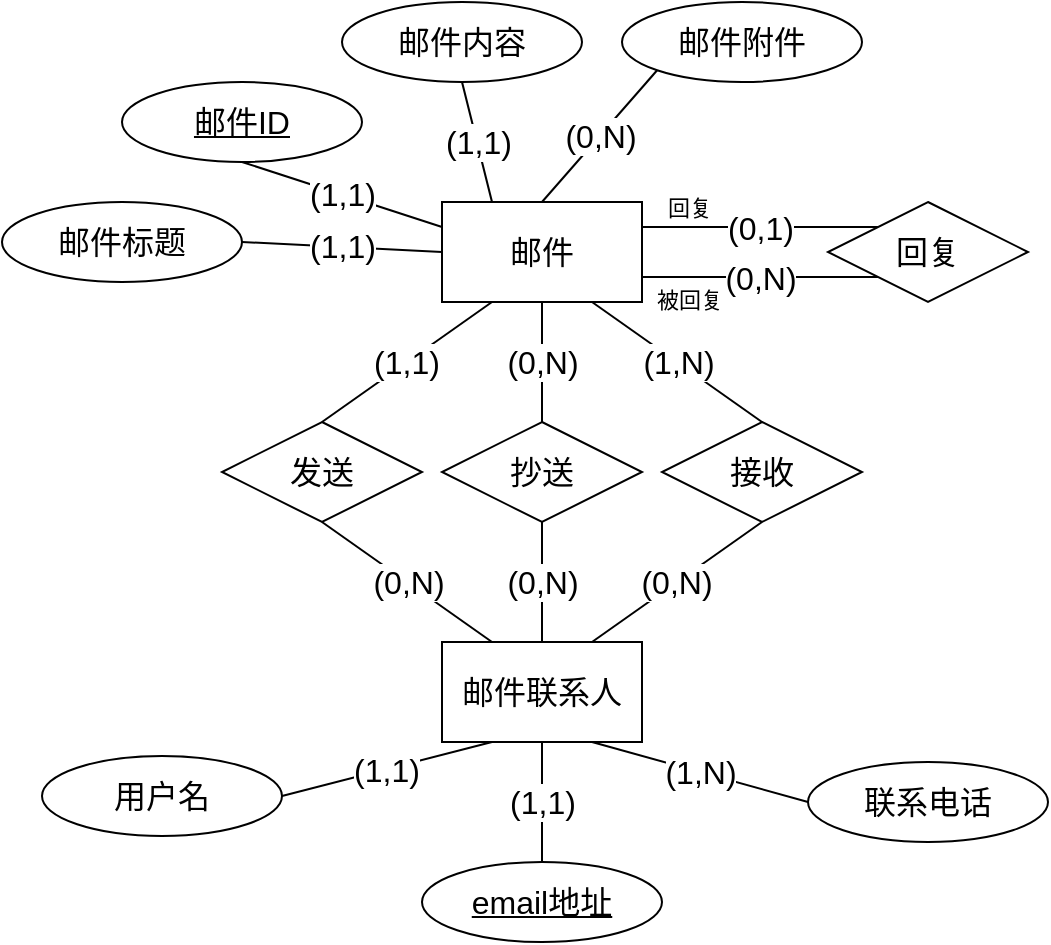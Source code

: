 <mxfile version="20.4.1" type="github" pages="8">
  <diagram id="R2lEEEUBdFMjLlhIrx00" name="Email System">
    <mxGraphModel dx="722" dy="447" grid="1" gridSize="10" guides="1" tooltips="1" connect="1" arrows="1" fold="1" page="1" pageScale="1" pageWidth="850" pageHeight="1100" math="0" shadow="0" extFonts="Permanent Marker^https://fonts.googleapis.com/css?family=Permanent+Marker">
      <root>
        <mxCell id="0" />
        <mxCell id="1" parent="0" />
        <mxCell id="ZWdrT_p0xqYQ2JC_sT2J-5" value="(0,N)" style="rounded=0;orthogonalLoop=1;jettySize=auto;html=1;exitX=0.25;exitY=0;exitDx=0;exitDy=0;entryX=0.5;entryY=1;entryDx=0;entryDy=0;fontSize=16;endArrow=none;endFill=0;" parent="1" source="3NOah_PCtpc5vJygW-3I-1" target="ZWdrT_p0xqYQ2JC_sT2J-1" edge="1">
          <mxGeometry relative="1" as="geometry" />
        </mxCell>
        <mxCell id="ZWdrT_p0xqYQ2JC_sT2J-7" value="(0,N)" style="edgeStyle=none;shape=connector;rounded=0;orthogonalLoop=1;jettySize=auto;html=1;exitX=0.5;exitY=0;exitDx=0;exitDy=0;entryX=0.5;entryY=1;entryDx=0;entryDy=0;labelBackgroundColor=default;strokeColor=default;fontFamily=Helvetica;fontSize=16;fontColor=default;endArrow=none;endFill=0;" parent="1" source="3NOah_PCtpc5vJygW-3I-1" target="ZWdrT_p0xqYQ2JC_sT2J-3" edge="1">
          <mxGeometry relative="1" as="geometry" />
        </mxCell>
        <mxCell id="ZWdrT_p0xqYQ2JC_sT2J-25" value="(0,N)" style="edgeStyle=none;shape=connector;rounded=0;orthogonalLoop=1;jettySize=auto;html=1;exitX=0.75;exitY=0;exitDx=0;exitDy=0;entryX=0.5;entryY=1;entryDx=0;entryDy=0;labelBackgroundColor=default;strokeColor=default;fontFamily=Helvetica;fontSize=16;fontColor=default;endArrow=none;endFill=0;" parent="1" source="3NOah_PCtpc5vJygW-3I-1" target="ZWdrT_p0xqYQ2JC_sT2J-2" edge="1">
          <mxGeometry relative="1" as="geometry" />
        </mxCell>
        <mxCell id="3NOah_PCtpc5vJygW-3I-1" value="&lt;font style=&quot;font-size: 16px;&quot;&gt;邮件联系人&lt;/font&gt;" style="rounded=0;whiteSpace=wrap;html=1;" parent="1" vertex="1">
          <mxGeometry x="350" y="500" width="100" height="50" as="geometry" />
        </mxCell>
        <mxCell id="3NOah_PCtpc5vJygW-3I-29" value="(1,1)" style="edgeStyle=none;rounded=0;orthogonalLoop=1;jettySize=auto;html=1;exitX=1;exitY=0.5;exitDx=0;exitDy=0;entryX=0.25;entryY=1;entryDx=0;entryDy=0;strokeColor=default;fontSize=16;endArrow=none;endFill=0;fillColor=none;" parent="1" source="3NOah_PCtpc5vJygW-3I-6" target="3NOah_PCtpc5vJygW-3I-1" edge="1">
          <mxGeometry relative="1" as="geometry" />
        </mxCell>
        <mxCell id="3NOah_PCtpc5vJygW-3I-6" value="用户名" style="ellipse;whiteSpace=wrap;html=1;fontSize=16;" parent="1" vertex="1">
          <mxGeometry x="150" y="557" width="120" height="40" as="geometry" />
        </mxCell>
        <mxCell id="3NOah_PCtpc5vJygW-3I-28" value="(1,1)" style="edgeStyle=none;rounded=0;orthogonalLoop=1;jettySize=auto;html=1;exitX=0.5;exitY=0;exitDx=0;exitDy=0;entryX=0.5;entryY=1;entryDx=0;entryDy=0;strokeColor=default;fontSize=16;endArrow=none;endFill=0;fillColor=none;" parent="1" source="3NOah_PCtpc5vJygW-3I-7" target="3NOah_PCtpc5vJygW-3I-1" edge="1">
          <mxGeometry relative="1" as="geometry" />
        </mxCell>
        <mxCell id="3NOah_PCtpc5vJygW-3I-7" value="&lt;u&gt;email地址&lt;/u&gt;" style="ellipse;whiteSpace=wrap;html=1;fontSize=16;" parent="1" vertex="1">
          <mxGeometry x="340" y="610" width="120" height="40" as="geometry" />
        </mxCell>
        <mxCell id="3NOah_PCtpc5vJygW-3I-30" value="(1,N)" style="edgeStyle=none;rounded=0;orthogonalLoop=1;jettySize=auto;html=1;exitX=0;exitY=0.5;exitDx=0;exitDy=0;entryX=0.75;entryY=1;entryDx=0;entryDy=0;strokeColor=default;fontSize=16;endArrow=none;endFill=0;fillColor=none;" parent="1" source="3NOah_PCtpc5vJygW-3I-8" target="3NOah_PCtpc5vJygW-3I-1" edge="1">
          <mxGeometry relative="1" as="geometry" />
        </mxCell>
        <mxCell id="3NOah_PCtpc5vJygW-3I-8" value="联系电话" style="ellipse;whiteSpace=wrap;html=1;fontSize=16;" parent="1" vertex="1">
          <mxGeometry x="533" y="560" width="120" height="40" as="geometry" />
        </mxCell>
        <mxCell id="MfAWTJZxHwl5oZ8ly1WB-4" value="(0,1)" style="edgeStyle=none;shape=connector;rounded=0;orthogonalLoop=1;jettySize=auto;html=1;exitX=1;exitY=0.25;exitDx=0;exitDy=0;entryX=0;entryY=0;entryDx=0;entryDy=0;labelBackgroundColor=default;strokeColor=default;fontFamily=Helvetica;fontSize=16;fontColor=default;endArrow=none;endFill=0;" parent="1" source="3NOah_PCtpc5vJygW-3I-16" target="MfAWTJZxHwl5oZ8ly1WB-3" edge="1">
          <mxGeometry relative="1" as="geometry" />
        </mxCell>
        <mxCell id="MfAWTJZxHwl5oZ8ly1WB-5" value="(0,N)" style="edgeStyle=none;shape=connector;rounded=0;orthogonalLoop=1;jettySize=auto;html=1;exitX=1;exitY=0.75;exitDx=0;exitDy=0;entryX=0;entryY=1;entryDx=0;entryDy=0;labelBackgroundColor=default;strokeColor=default;fontFamily=Helvetica;fontSize=16;fontColor=default;endArrow=none;endFill=0;" parent="1" source="3NOah_PCtpc5vJygW-3I-16" target="MfAWTJZxHwl5oZ8ly1WB-3" edge="1">
          <mxGeometry relative="1" as="geometry" />
        </mxCell>
        <mxCell id="3NOah_PCtpc5vJygW-3I-16" value="邮件" style="rounded=0;whiteSpace=wrap;html=1;fontSize=16;" parent="1" vertex="1">
          <mxGeometry x="350" y="280" width="100" height="50" as="geometry" />
        </mxCell>
        <mxCell id="3NOah_PCtpc5vJygW-3I-23" value="(1,1)" style="edgeStyle=none;rounded=0;orthogonalLoop=1;jettySize=auto;html=1;exitX=1;exitY=0.5;exitDx=0;exitDy=0;entryX=0;entryY=0.5;entryDx=0;entryDy=0;strokeColor=default;fontSize=16;endArrow=none;endFill=0;fillColor=none;" parent="1" source="3NOah_PCtpc5vJygW-3I-17" target="3NOah_PCtpc5vJygW-3I-16" edge="1">
          <mxGeometry relative="1" as="geometry" />
        </mxCell>
        <mxCell id="3NOah_PCtpc5vJygW-3I-17" value="邮件标题" style="ellipse;whiteSpace=wrap;html=1;fontSize=16;" parent="1" vertex="1">
          <mxGeometry x="130" y="280" width="120" height="40" as="geometry" />
        </mxCell>
        <mxCell id="3NOah_PCtpc5vJygW-3I-24" value="(1,1)" style="edgeStyle=none;rounded=0;orthogonalLoop=1;jettySize=auto;html=1;exitX=0.5;exitY=1;exitDx=0;exitDy=0;entryX=0;entryY=0.25;entryDx=0;entryDy=0;strokeColor=default;fontSize=16;endArrow=none;endFill=0;fillColor=none;" parent="1" source="3NOah_PCtpc5vJygW-3I-19" target="3NOah_PCtpc5vJygW-3I-16" edge="1">
          <mxGeometry relative="1" as="geometry" />
        </mxCell>
        <mxCell id="3NOah_PCtpc5vJygW-3I-19" value="&lt;u&gt;邮件ID&lt;/u&gt;" style="ellipse;whiteSpace=wrap;html=1;fontSize=16;" parent="1" vertex="1">
          <mxGeometry x="190" y="220" width="120" height="40" as="geometry" />
        </mxCell>
        <mxCell id="3NOah_PCtpc5vJygW-3I-25" value="(1,1)" style="edgeStyle=none;rounded=0;orthogonalLoop=1;jettySize=auto;html=1;exitX=0.5;exitY=1;exitDx=0;exitDy=0;entryX=0.25;entryY=0;entryDx=0;entryDy=0;strokeColor=default;fontSize=16;endArrow=none;endFill=0;fillColor=none;" parent="1" source="3NOah_PCtpc5vJygW-3I-20" target="3NOah_PCtpc5vJygW-3I-16" edge="1">
          <mxGeometry relative="1" as="geometry" />
        </mxCell>
        <mxCell id="3NOah_PCtpc5vJygW-3I-20" value="邮件内容" style="ellipse;whiteSpace=wrap;html=1;fontSize=16;" parent="1" vertex="1">
          <mxGeometry x="300" y="180" width="120" height="40" as="geometry" />
        </mxCell>
        <mxCell id="3NOah_PCtpc5vJygW-3I-26" value="(0,N)" style="edgeStyle=none;rounded=0;orthogonalLoop=1;jettySize=auto;html=1;exitX=0;exitY=1;exitDx=0;exitDy=0;entryX=0.5;entryY=0;entryDx=0;entryDy=0;strokeColor=default;fontSize=16;endArrow=none;endFill=0;fillColor=none;" parent="1" source="3NOah_PCtpc5vJygW-3I-21" target="3NOah_PCtpc5vJygW-3I-16" edge="1">
          <mxGeometry relative="1" as="geometry" />
        </mxCell>
        <mxCell id="3NOah_PCtpc5vJygW-3I-21" value="邮件附件" style="ellipse;whiteSpace=wrap;html=1;fontSize=16;" parent="1" vertex="1">
          <mxGeometry x="440" y="180" width="120" height="40" as="geometry" />
        </mxCell>
        <mxCell id="ZWdrT_p0xqYQ2JC_sT2J-8" value="(1,1)" style="edgeStyle=none;shape=connector;rounded=0;orthogonalLoop=1;jettySize=auto;html=1;exitX=0.5;exitY=0;exitDx=0;exitDy=0;entryX=0.25;entryY=1;entryDx=0;entryDy=0;labelBackgroundColor=default;strokeColor=default;fontFamily=Helvetica;fontSize=16;fontColor=default;endArrow=none;endFill=0;" parent="1" source="ZWdrT_p0xqYQ2JC_sT2J-1" target="3NOah_PCtpc5vJygW-3I-16" edge="1">
          <mxGeometry relative="1" as="geometry" />
        </mxCell>
        <mxCell id="ZWdrT_p0xqYQ2JC_sT2J-1" value="&lt;font style=&quot;font-size: 16px;&quot;&gt;发送&lt;/font&gt;" style="rhombus;whiteSpace=wrap;html=1;" parent="1" vertex="1">
          <mxGeometry x="240" y="390" width="100" height="50" as="geometry" />
        </mxCell>
        <mxCell id="ZWdrT_p0xqYQ2JC_sT2J-9" value="(1,N)" style="edgeStyle=none;shape=connector;rounded=0;orthogonalLoop=1;jettySize=auto;html=1;exitX=0.5;exitY=0;exitDx=0;exitDy=0;entryX=0.75;entryY=1;entryDx=0;entryDy=0;labelBackgroundColor=default;strokeColor=default;fontFamily=Helvetica;fontSize=16;fontColor=default;endArrow=none;endFill=0;" parent="1" source="ZWdrT_p0xqYQ2JC_sT2J-2" target="3NOah_PCtpc5vJygW-3I-16" edge="1">
          <mxGeometry relative="1" as="geometry" />
        </mxCell>
        <mxCell id="ZWdrT_p0xqYQ2JC_sT2J-2" value="&lt;span style=&quot;font-size: 16px;&quot;&gt;接收&lt;/span&gt;" style="rhombus;whiteSpace=wrap;html=1;" parent="1" vertex="1">
          <mxGeometry x="460" y="390" width="100" height="50" as="geometry" />
        </mxCell>
        <mxCell id="ZWdrT_p0xqYQ2JC_sT2J-10" value="(0,N)" style="edgeStyle=none;shape=connector;rounded=0;orthogonalLoop=1;jettySize=auto;html=1;exitX=0.5;exitY=0;exitDx=0;exitDy=0;entryX=0.5;entryY=1;entryDx=0;entryDy=0;labelBackgroundColor=default;strokeColor=default;fontFamily=Helvetica;fontSize=16;fontColor=default;endArrow=none;endFill=0;" parent="1" source="ZWdrT_p0xqYQ2JC_sT2J-3" target="3NOah_PCtpc5vJygW-3I-16" edge="1">
          <mxGeometry relative="1" as="geometry" />
        </mxCell>
        <mxCell id="ZWdrT_p0xqYQ2JC_sT2J-3" value="&lt;span style=&quot;font-size: 16px;&quot;&gt;抄送&lt;/span&gt;" style="rhombus;whiteSpace=wrap;html=1;" parent="1" vertex="1">
          <mxGeometry x="350" y="390" width="100" height="50" as="geometry" />
        </mxCell>
        <mxCell id="MfAWTJZxHwl5oZ8ly1WB-3" value="&lt;span style=&quot;font-size: 16px;&quot;&gt;回复&lt;/span&gt;" style="rhombus;whiteSpace=wrap;html=1;" parent="1" vertex="1">
          <mxGeometry x="543" y="280" width="100" height="50" as="geometry" />
        </mxCell>
        <mxCell id="MfAWTJZxHwl5oZ8ly1WB-6" value="&lt;font style=&quot;font-size: 11px;&quot;&gt;回复&lt;/font&gt;" style="text;html=1;strokeColor=none;fillColor=none;align=center;verticalAlign=middle;whiteSpace=wrap;rounded=0;fontFamily=Helvetica;fontSize=16;fontColor=default;" parent="1" vertex="1">
          <mxGeometry x="444" y="266" width="60" height="30" as="geometry" />
        </mxCell>
        <mxCell id="MfAWTJZxHwl5oZ8ly1WB-7" value="&lt;font style=&quot;font-size: 11px;&quot;&gt;被回复&lt;/font&gt;" style="text;html=1;strokeColor=none;fillColor=none;align=center;verticalAlign=middle;whiteSpace=wrap;rounded=0;fontFamily=Helvetica;fontSize=16;fontColor=default;" parent="1" vertex="1">
          <mxGeometry x="444" y="312" width="60" height="30" as="geometry" />
        </mxCell>
      </root>
    </mxGraphModel>
  </diagram>
  <diagram id="cesqH4gUZQFvVPN64Olk" name="Airline System">
    <mxGraphModel dx="688" dy="426" grid="1" gridSize="10" guides="1" tooltips="1" connect="1" arrows="1" fold="1" page="1" pageScale="1" pageWidth="1100" pageHeight="850" math="0" shadow="0">
      <root>
        <mxCell id="0" />
        <mxCell id="1" parent="0" />
        <mxCell id="CA43vlbFBkv0AXXYpw-A-4" value="(1,1)" style="edgeStyle=none;shape=connector;rounded=0;orthogonalLoop=1;jettySize=auto;html=1;exitX=0.25;exitY=0;exitDx=0;exitDy=0;entryX=0.5;entryY=1;entryDx=0;entryDy=0;labelBackgroundColor=default;strokeColor=default;fontFamily=Helvetica;fontSize=16;fontColor=default;endArrow=none;endFill=0;" parent="1" source="niSMC1_hIPQbdT9DFdE--1" target="CA43vlbFBkv0AXXYpw-A-2" edge="1">
          <mxGeometry relative="1" as="geometry" />
        </mxCell>
        <mxCell id="83kuWIWtCuED4UPV5EiZ-2" value="&lt;font style=&quot;font-size: 16px;&quot;&gt;(0,N)&lt;/font&gt;" style="edgeStyle=none;shape=connector;rounded=0;orthogonalLoop=1;jettySize=auto;html=1;exitX=1;exitY=0.25;exitDx=0;exitDy=0;entryX=0;entryY=0.5;entryDx=0;entryDy=0;labelBackgroundColor=default;strokeColor=default;fontFamily=Helvetica;fontSize=11;fontColor=default;endArrow=none;endFill=0;" parent="1" source="niSMC1_hIPQbdT9DFdE--1" target="83kuWIWtCuED4UPV5EiZ-1" edge="1">
          <mxGeometry relative="1" as="geometry" />
        </mxCell>
        <mxCell id="niSMC1_hIPQbdT9DFdE--1" value="飞机" style="rounded=0;whiteSpace=wrap;html=1;fontFamily=Helvetica;fontSize=16;fontColor=default;" parent="1" vertex="1">
          <mxGeometry x="310" y="425" width="110" height="40" as="geometry" />
        </mxCell>
        <mxCell id="niSMC1_hIPQbdT9DFdE--5" value="(1,1)" style="edgeStyle=none;shape=connector;rounded=0;orthogonalLoop=1;jettySize=auto;html=1;exitX=1;exitY=1;exitDx=0;exitDy=0;entryX=0;entryY=0;entryDx=0;entryDy=0;labelBackgroundColor=default;strokeColor=default;fontFamily=Helvetica;fontSize=16;fontColor=default;endArrow=none;endFill=0;" parent="1" source="niSMC1_hIPQbdT9DFdE--2" target="niSMC1_hIPQbdT9DFdE--1" edge="1">
          <mxGeometry relative="1" as="geometry" />
        </mxCell>
        <mxCell id="niSMC1_hIPQbdT9DFdE--2" value="&lt;u&gt;编号&lt;/u&gt;" style="ellipse;whiteSpace=wrap;html=1;fontFamily=Helvetica;fontSize=16;fontColor=default;" parent="1" vertex="1">
          <mxGeometry x="100" y="370" width="120" height="40" as="geometry" />
        </mxCell>
        <mxCell id="CA43vlbFBkv0AXXYpw-A-3" value="(1,1)" style="edgeStyle=none;shape=connector;rounded=0;orthogonalLoop=1;jettySize=auto;html=1;exitX=0.5;exitY=1;exitDx=0;exitDy=0;labelBackgroundColor=default;strokeColor=default;fontFamily=Helvetica;fontSize=16;fontColor=default;endArrow=none;endFill=0;" parent="1" source="CA43vlbFBkv0AXXYpw-A-1" target="niSMC1_hIPQbdT9DFdE--1" edge="1">
          <mxGeometry relative="1" as="geometry" />
        </mxCell>
        <mxCell id="CA43vlbFBkv0AXXYpw-A-1" value="机型" style="ellipse;whiteSpace=wrap;html=1;fontFamily=Helvetica;fontSize=16;fontColor=default;" parent="1" vertex="1">
          <mxGeometry x="200" y="330" width="120" height="40" as="geometry" />
        </mxCell>
        <mxCell id="CA43vlbFBkv0AXXYpw-A-2" value="座位数" style="ellipse;whiteSpace=wrap;html=1;fontFamily=Helvetica;fontSize=16;fontColor=default;" parent="1" vertex="1">
          <mxGeometry x="330" y="320" width="120" height="40" as="geometry" />
        </mxCell>
        <mxCell id="83kuWIWtCuED4UPV5EiZ-5" value="(0,N)" style="edgeStyle=none;shape=connector;rounded=0;orthogonalLoop=1;jettySize=auto;html=1;exitX=0.75;exitY=0;exitDx=0;exitDy=0;entryX=0;entryY=1;entryDx=0;entryDy=0;labelBackgroundColor=default;strokeColor=default;fontFamily=Helvetica;fontSize=16;fontColor=default;endArrow=none;endFill=0;" parent="1" source="CA43vlbFBkv0AXXYpw-A-5" target="83kuWIWtCuED4UPV5EiZ-4" edge="1">
          <mxGeometry relative="1" as="geometry" />
        </mxCell>
        <mxCell id="83kuWIWtCuED4UPV5EiZ-8" value="(0,N)" style="edgeStyle=none;shape=connector;rounded=0;orthogonalLoop=1;jettySize=auto;html=1;exitX=1;exitY=0;exitDx=0;exitDy=0;entryX=0;entryY=1;entryDx=0;entryDy=0;labelBackgroundColor=default;strokeColor=default;fontFamily=Helvetica;fontSize=16;fontColor=default;endArrow=none;endFill=0;" parent="1" source="CA43vlbFBkv0AXXYpw-A-5" target="83kuWIWtCuED4UPV5EiZ-7" edge="1">
          <mxGeometry relative="1" as="geometry" />
        </mxCell>
        <mxCell id="CA43vlbFBkv0AXXYpw-A-5" value="飞行员" style="rounded=0;whiteSpace=wrap;html=1;fontFamily=Helvetica;fontSize=16;fontColor=default;" parent="1" vertex="1">
          <mxGeometry x="330" y="550" width="110" height="40" as="geometry" />
        </mxCell>
        <mxCell id="CA43vlbFBkv0AXXYpw-A-7" value="(1,1)" style="edgeStyle=none;shape=connector;rounded=0;orthogonalLoop=1;jettySize=auto;html=1;exitX=1;exitY=0;exitDx=0;exitDy=0;entryX=0;entryY=1;entryDx=0;entryDy=0;labelBackgroundColor=default;strokeColor=default;fontFamily=Helvetica;fontSize=16;fontColor=default;endArrow=none;endFill=0;" parent="1" source="CA43vlbFBkv0AXXYpw-A-6" target="CA43vlbFBkv0AXXYpw-A-5" edge="1">
          <mxGeometry relative="1" as="geometry" />
        </mxCell>
        <mxCell id="CA43vlbFBkv0AXXYpw-A-6" value="&lt;u&gt;编号&lt;/u&gt;" style="ellipse;whiteSpace=wrap;html=1;fontFamily=Helvetica;fontSize=16;fontColor=default;" parent="1" vertex="1">
          <mxGeometry x="150" y="600" width="120" height="40" as="geometry" />
        </mxCell>
        <mxCell id="CA43vlbFBkv0AXXYpw-A-13" value="(1,1)" style="edgeStyle=none;shape=connector;rounded=0;orthogonalLoop=1;jettySize=auto;html=1;exitX=0.5;exitY=0;exitDx=0;exitDy=0;entryX=0.25;entryY=1;entryDx=0;entryDy=0;labelBackgroundColor=default;strokeColor=default;fontFamily=Helvetica;fontSize=16;fontColor=default;endArrow=none;endFill=0;" parent="1" source="CA43vlbFBkv0AXXYpw-A-8" target="CA43vlbFBkv0AXXYpw-A-5" edge="1">
          <mxGeometry relative="1" as="geometry" />
        </mxCell>
        <mxCell id="CA43vlbFBkv0AXXYpw-A-8" value="姓名" style="ellipse;whiteSpace=wrap;html=1;fontFamily=Helvetica;fontSize=16;fontColor=default;" parent="1" vertex="1">
          <mxGeometry x="250" y="640" width="120" height="40" as="geometry" />
        </mxCell>
        <mxCell id="CA43vlbFBkv0AXXYpw-A-12" value="(1,1)" style="edgeStyle=none;shape=connector;rounded=0;orthogonalLoop=1;jettySize=auto;html=1;exitX=0.5;exitY=0;exitDx=0;exitDy=0;entryX=0.5;entryY=1;entryDx=0;entryDy=0;labelBackgroundColor=default;strokeColor=default;fontFamily=Helvetica;fontSize=16;fontColor=default;endArrow=none;endFill=0;" parent="1" source="CA43vlbFBkv0AXXYpw-A-9" target="CA43vlbFBkv0AXXYpw-A-5" edge="1">
          <mxGeometry relative="1" as="geometry" />
        </mxCell>
        <mxCell id="CA43vlbFBkv0AXXYpw-A-9" value="年龄" style="ellipse;whiteSpace=wrap;html=1;fontFamily=Helvetica;fontSize=16;fontColor=default;" parent="1" vertex="1">
          <mxGeometry x="370" y="660" width="120" height="40" as="geometry" />
        </mxCell>
        <mxCell id="VEmO3UF6voIymFTCTEpk-2" value="&lt;font style=&quot;font-size: 16px;&quot;&gt;(0,N)&lt;/font&gt;" style="rounded=0;orthogonalLoop=1;jettySize=auto;html=1;exitX=1;exitY=0.5;exitDx=0;exitDy=0;endArrow=none;endFill=0;entryX=0.5;entryY=0;entryDx=0;entryDy=0;" parent="1" source="CA43vlbFBkv0AXXYpw-A-15" target="VEmO3UF6voIymFTCTEpk-1" edge="1">
          <mxGeometry relative="1" as="geometry">
            <mxPoint x="830" y="290" as="targetPoint" />
          </mxGeometry>
        </mxCell>
        <mxCell id="CA43vlbFBkv0AXXYpw-A-15" value="飞机场" style="rounded=0;whiteSpace=wrap;html=1;fontFamily=Helvetica;fontSize=16;fontColor=default;" parent="1" vertex="1">
          <mxGeometry x="690" y="190" width="110" height="40" as="geometry" />
        </mxCell>
        <mxCell id="CA43vlbFBkv0AXXYpw-A-17" value="(1,1)" style="edgeStyle=none;shape=connector;rounded=0;orthogonalLoop=1;jettySize=auto;html=1;exitX=0.5;exitY=1;exitDx=0;exitDy=0;entryX=0.75;entryY=0;entryDx=0;entryDy=0;labelBackgroundColor=default;strokeColor=default;fontFamily=Helvetica;fontSize=16;fontColor=default;endArrow=none;endFill=0;" parent="1" source="CA43vlbFBkv0AXXYpw-A-16" target="CA43vlbFBkv0AXXYpw-A-15" edge="1">
          <mxGeometry relative="1" as="geometry" />
        </mxCell>
        <mxCell id="CA43vlbFBkv0AXXYpw-A-16" value="&lt;u&gt;编号&lt;/u&gt;" style="ellipse;whiteSpace=wrap;html=1;fontFamily=Helvetica;fontSize=16;fontColor=default;" parent="1" vertex="1">
          <mxGeometry x="613" y="100" width="120" height="40" as="geometry" />
        </mxCell>
        <mxCell id="CA43vlbFBkv0AXXYpw-A-20" value="(1,1)" style="edgeStyle=none;shape=connector;rounded=0;orthogonalLoop=1;jettySize=auto;html=1;exitX=0.5;exitY=1;exitDx=0;exitDy=0;entryX=0.75;entryY=0;entryDx=0;entryDy=0;labelBackgroundColor=default;strokeColor=default;fontFamily=Helvetica;fontSize=16;fontColor=default;endArrow=none;endFill=0;" parent="1" source="CA43vlbFBkv0AXXYpw-A-18" target="CA43vlbFBkv0AXXYpw-A-15" edge="1">
          <mxGeometry relative="1" as="geometry" />
        </mxCell>
        <mxCell id="CA43vlbFBkv0AXXYpw-A-18" value="名称" style="ellipse;whiteSpace=wrap;html=1;fontFamily=Helvetica;fontSize=16;fontColor=default;" parent="1" vertex="1">
          <mxGeometry x="750" y="90" width="120" height="40" as="geometry" />
        </mxCell>
        <mxCell id="CA43vlbFBkv0AXXYpw-A-21" value="(1,N)" style="edgeStyle=none;shape=connector;rounded=0;orthogonalLoop=1;jettySize=auto;html=1;exitX=0;exitY=0.5;exitDx=0;exitDy=0;labelBackgroundColor=default;strokeColor=default;fontFamily=Helvetica;fontSize=16;fontColor=default;endArrow=none;endFill=0;" parent="1" source="CA43vlbFBkv0AXXYpw-A-19" edge="1">
          <mxGeometry relative="1" as="geometry">
            <mxPoint x="780.0" y="190" as="targetPoint" />
          </mxGeometry>
        </mxCell>
        <mxCell id="CA43vlbFBkv0AXXYpw-A-19" value="联系电话" style="ellipse;whiteSpace=wrap;html=1;fontFamily=Helvetica;fontSize=16;fontColor=default;" parent="1" vertex="1">
          <mxGeometry x="870" y="140" width="120" height="40" as="geometry" />
        </mxCell>
        <mxCell id="CA43vlbFBkv0AXXYpw-A-29" value="(1,1)" style="edgeStyle=none;shape=connector;rounded=0;orthogonalLoop=1;jettySize=auto;html=1;exitX=0.25;exitY=0;exitDx=0;exitDy=0;entryX=0.5;entryY=1;entryDx=0;entryDy=0;labelBackgroundColor=default;strokeColor=default;fontFamily=Helvetica;fontSize=16;fontColor=default;endArrow=none;endFill=0;" parent="1" source="CA43vlbFBkv0AXXYpw-A-24" target="CA43vlbFBkv0AXXYpw-A-27" edge="1">
          <mxGeometry relative="1" as="geometry" />
        </mxCell>
        <mxCell id="83kuWIWtCuED4UPV5EiZ-12" value="(0,N)" style="edgeStyle=none;shape=connector;rounded=0;orthogonalLoop=1;jettySize=auto;html=1;exitX=0.25;exitY=1;exitDx=0;exitDy=0;entryX=0;entryY=0.5;entryDx=0;entryDy=0;labelBackgroundColor=default;strokeColor=default;fontFamily=Helvetica;fontSize=16;fontColor=default;endArrow=none;endFill=0;" parent="1" source="CA43vlbFBkv0AXXYpw-A-24" target="83kuWIWtCuED4UPV5EiZ-11" edge="1">
          <mxGeometry relative="1" as="geometry" />
        </mxCell>
        <mxCell id="83kuWIWtCuED4UPV5EiZ-13" value="(0,1)" style="edgeStyle=none;shape=connector;rounded=0;orthogonalLoop=1;jettySize=auto;html=1;exitX=0.5;exitY=1;exitDx=0;exitDy=0;entryX=1;entryY=0.5;entryDx=0;entryDy=0;labelBackgroundColor=default;strokeColor=default;fontFamily=Helvetica;fontSize=16;fontColor=default;endArrow=none;endFill=0;" parent="1" source="CA43vlbFBkv0AXXYpw-A-24" target="83kuWIWtCuED4UPV5EiZ-11" edge="1">
          <mxGeometry relative="1" as="geometry" />
        </mxCell>
        <mxCell id="CA43vlbFBkv0AXXYpw-A-24" value="航班" style="rounded=0;whiteSpace=wrap;html=1;fontFamily=Helvetica;fontSize=16;fontColor=default;" parent="1" vertex="1">
          <mxGeometry x="690" y="430" width="110" height="40" as="geometry" />
        </mxCell>
        <mxCell id="CA43vlbFBkv0AXXYpw-A-26" value="(1,1)" style="edgeStyle=none;shape=connector;rounded=0;orthogonalLoop=1;jettySize=auto;html=1;exitX=0.5;exitY=0;exitDx=0;exitDy=0;entryX=0.75;entryY=1;entryDx=0;entryDy=0;labelBackgroundColor=default;strokeColor=default;fontFamily=Helvetica;fontSize=16;fontColor=default;endArrow=none;endFill=0;" parent="1" source="CA43vlbFBkv0AXXYpw-A-25" target="CA43vlbFBkv0AXXYpw-A-24" edge="1">
          <mxGeometry relative="1" as="geometry" />
        </mxCell>
        <mxCell id="CA43vlbFBkv0AXXYpw-A-25" value="&lt;u&gt;编号&lt;/u&gt;" style="ellipse;whiteSpace=wrap;html=1;fontFamily=Helvetica;fontSize=16;fontColor=default;" parent="1" vertex="1">
          <mxGeometry x="750" y="580" width="120" height="40" as="geometry" />
        </mxCell>
        <mxCell id="CA43vlbFBkv0AXXYpw-A-31" value="(0,N)" style="edgeStyle=none;shape=connector;rounded=0;orthogonalLoop=1;jettySize=auto;html=1;exitX=0.5;exitY=0;exitDx=0;exitDy=0;entryX=0.25;entryY=1;entryDx=0;entryDy=0;labelBackgroundColor=default;strokeColor=default;fontFamily=Helvetica;fontSize=16;fontColor=default;endArrow=none;endFill=0;" parent="1" source="CA43vlbFBkv0AXXYpw-A-27" target="CA43vlbFBkv0AXXYpw-A-15" edge="1">
          <mxGeometry relative="1" as="geometry" />
        </mxCell>
        <mxCell id="CA43vlbFBkv0AXXYpw-A-27" value="始发" style="rhombus;whiteSpace=wrap;html=1;fontFamily=Helvetica;fontSize=16;fontColor=default;" parent="1" vertex="1">
          <mxGeometry x="528" y="300" width="102" height="50" as="geometry" />
        </mxCell>
        <mxCell id="CA43vlbFBkv0AXXYpw-A-33" value="(1,1)" style="edgeStyle=none;shape=connector;rounded=0;orthogonalLoop=1;jettySize=auto;html=1;exitX=0.5;exitY=1;exitDx=0;exitDy=0;entryX=0.5;entryY=0;entryDx=0;entryDy=0;labelBackgroundColor=default;strokeColor=default;fontFamily=Helvetica;fontSize=16;fontColor=default;endArrow=none;endFill=0;" parent="1" source="CA43vlbFBkv0AXXYpw-A-32" target="CA43vlbFBkv0AXXYpw-A-24" edge="1">
          <mxGeometry relative="1" as="geometry" />
        </mxCell>
        <mxCell id="CA43vlbFBkv0AXXYpw-A-34" value="(0,N)" style="edgeStyle=none;shape=connector;rounded=0;orthogonalLoop=1;jettySize=auto;html=1;exitX=0.5;exitY=0;exitDx=0;exitDy=0;entryX=0.5;entryY=1;entryDx=0;entryDy=0;labelBackgroundColor=default;strokeColor=default;fontFamily=Helvetica;fontSize=16;fontColor=default;endArrow=none;endFill=0;" parent="1" source="CA43vlbFBkv0AXXYpw-A-32" target="CA43vlbFBkv0AXXYpw-A-15" edge="1">
          <mxGeometry relative="1" as="geometry" />
        </mxCell>
        <mxCell id="6cobRNsNE76N2jI0vA5h-6" value="(1,1)" style="edgeStyle=none;rounded=0;orthogonalLoop=1;jettySize=auto;html=1;exitX=1;exitY=1;exitDx=0;exitDy=0;entryX=0.5;entryY=0;entryDx=0;entryDy=0;fontSize=16;endArrow=none;endFill=0;" edge="1" parent="1" source="CA43vlbFBkv0AXXYpw-A-32" target="VEmO3UF6voIymFTCTEpk-6">
          <mxGeometry relative="1" as="geometry" />
        </mxCell>
        <mxCell id="6cobRNsNE76N2jI0vA5h-7" value="(1,1)" style="edgeStyle=none;rounded=0;orthogonalLoop=1;jettySize=auto;html=1;exitX=1;exitY=0.5;exitDx=0;exitDy=0;entryX=0;entryY=0.5;entryDx=0;entryDy=0;fontSize=16;endArrow=none;endFill=0;" edge="1" parent="1" source="CA43vlbFBkv0AXXYpw-A-32" target="VEmO3UF6voIymFTCTEpk-10">
          <mxGeometry relative="1" as="geometry" />
        </mxCell>
        <mxCell id="CA43vlbFBkv0AXXYpw-A-32" value="目标" style="rhombus;whiteSpace=wrap;html=1;fontFamily=Helvetica;fontSize=16;fontColor=default;" parent="1" vertex="1">
          <mxGeometry x="650" y="300" width="100" height="50" as="geometry" />
        </mxCell>
        <mxCell id="VEmO3UF6voIymFTCTEpk-3" value="(0,N)" style="edgeStyle=none;shape=connector;rounded=0;orthogonalLoop=1;jettySize=auto;html=1;exitX=0.5;exitY=1;exitDx=0;exitDy=0;entryX=1;entryY=0.75;entryDx=0;entryDy=0;labelBackgroundColor=default;strokeColor=default;fontFamily=Helvetica;fontSize=16;fontColor=default;endArrow=none;endFill=0;" parent="1" source="VEmO3UF6voIymFTCTEpk-1" target="CA43vlbFBkv0AXXYpw-A-24" edge="1">
          <mxGeometry relative="1" as="geometry" />
        </mxCell>
        <mxCell id="VEmO3UF6voIymFTCTEpk-1" value="经停" style="rhombus;whiteSpace=wrap;html=1;fontFamily=Helvetica;fontSize=16;fontColor=default;" parent="1" vertex="1">
          <mxGeometry x="900" y="310" width="100" height="50" as="geometry" />
        </mxCell>
        <mxCell id="6cobRNsNE76N2jI0vA5h-2" value="(1,1)" style="rounded=0;orthogonalLoop=1;jettySize=auto;html=1;exitX=1;exitY=1;exitDx=0;exitDy=0;entryX=0;entryY=0.5;entryDx=0;entryDy=0;endArrow=none;endFill=0;fontSize=16;" edge="1" parent="1" source="VEmO3UF6voIymFTCTEpk-4" target="CA43vlbFBkv0AXXYpw-A-27">
          <mxGeometry relative="1" as="geometry" />
        </mxCell>
        <mxCell id="VEmO3UF6voIymFTCTEpk-4" value="计划起飞时间" style="ellipse;whiteSpace=wrap;html=1;fontFamily=Helvetica;fontSize=16;fontColor=default;" parent="1" vertex="1">
          <mxGeometry x="370" y="240" width="120" height="40" as="geometry" />
        </mxCell>
        <mxCell id="VEmO3UF6voIymFTCTEpk-6" value="计划到达时间" style="ellipse;whiteSpace=wrap;html=1;fontFamily=Helvetica;fontSize=16;fontColor=default;" parent="1" vertex="1">
          <mxGeometry x="760" y="360" width="120" height="40" as="geometry" />
        </mxCell>
        <mxCell id="6cobRNsNE76N2jI0vA5h-4" value="(1,1)" style="edgeStyle=none;rounded=0;orthogonalLoop=1;jettySize=auto;html=1;exitX=0.5;exitY=1;exitDx=0;exitDy=0;entryX=0;entryY=0;entryDx=0;entryDy=0;fontSize=16;endArrow=none;endFill=0;" edge="1" parent="1" source="VEmO3UF6voIymFTCTEpk-8" target="CA43vlbFBkv0AXXYpw-A-27">
          <mxGeometry relative="1" as="geometry" />
        </mxCell>
        <mxCell id="VEmO3UF6voIymFTCTEpk-8" value="实际起飞时间" style="ellipse;whiteSpace=wrap;html=1;fontFamily=Helvetica;fontSize=16;fontColor=default;" parent="1" vertex="1">
          <mxGeometry x="490" y="210" width="120" height="40" as="geometry" />
        </mxCell>
        <mxCell id="VEmO3UF6voIymFTCTEpk-10" value="实际到达时间" style="ellipse;whiteSpace=wrap;html=1;fontFamily=Helvetica;fontSize=16;fontColor=default;" parent="1" vertex="1">
          <mxGeometry x="800" y="290" width="120" height="40" as="geometry" />
        </mxCell>
        <mxCell id="83kuWIWtCuED4UPV5EiZ-3" value="(1,1)" style="edgeStyle=none;shape=connector;rounded=0;orthogonalLoop=1;jettySize=auto;html=1;exitX=1;exitY=1;exitDx=0;exitDy=0;entryX=0;entryY=0.5;entryDx=0;entryDy=0;labelBackgroundColor=default;strokeColor=default;fontFamily=Helvetica;fontSize=16;fontColor=default;endArrow=none;endFill=0;" parent="1" source="83kuWIWtCuED4UPV5EiZ-1" target="CA43vlbFBkv0AXXYpw-A-24" edge="1">
          <mxGeometry relative="1" as="geometry" />
        </mxCell>
        <mxCell id="83kuWIWtCuED4UPV5EiZ-1" value="飞行" style="rhombus;whiteSpace=wrap;html=1;fontFamily=Helvetica;fontSize=16;fontColor=default;" parent="1" vertex="1">
          <mxGeometry x="511" y="384" width="102" height="50" as="geometry" />
        </mxCell>
        <mxCell id="83kuWIWtCuED4UPV5EiZ-6" value="(1,1)" style="edgeStyle=none;shape=connector;rounded=0;orthogonalLoop=1;jettySize=auto;html=1;exitX=1;exitY=0;exitDx=0;exitDy=0;entryX=0;entryY=1;entryDx=0;entryDy=0;labelBackgroundColor=default;strokeColor=default;fontFamily=Helvetica;fontSize=16;fontColor=default;endArrow=none;endFill=0;" parent="1" source="83kuWIWtCuED4UPV5EiZ-4" target="CA43vlbFBkv0AXXYpw-A-24" edge="1">
          <mxGeometry relative="1" as="geometry" />
        </mxCell>
        <mxCell id="83kuWIWtCuED4UPV5EiZ-4" value="执飞(机长)" style="rhombus;whiteSpace=wrap;html=1;fontFamily=Helvetica;fontSize=16;fontColor=default;" parent="1" vertex="1">
          <mxGeometry x="440" y="450" width="140" height="50" as="geometry" />
        </mxCell>
        <mxCell id="83kuWIWtCuED4UPV5EiZ-9" value="(2,2)" style="edgeStyle=none;shape=connector;rounded=0;orthogonalLoop=1;jettySize=auto;html=1;exitX=1;exitY=0.5;exitDx=0;exitDy=0;entryX=0;entryY=1;entryDx=0;entryDy=0;labelBackgroundColor=default;strokeColor=default;fontFamily=Helvetica;fontSize=16;fontColor=default;endArrow=none;endFill=0;" parent="1" source="83kuWIWtCuED4UPV5EiZ-7" target="CA43vlbFBkv0AXXYpw-A-24" edge="1">
          <mxGeometry relative="1" as="geometry" />
        </mxCell>
        <mxCell id="83kuWIWtCuED4UPV5EiZ-7" value="执飞(副机长)" style="rhombus;whiteSpace=wrap;html=1;fontFamily=Helvetica;fontSize=16;fontColor=default;" parent="1" vertex="1">
          <mxGeometry x="490" y="500" width="140" height="50" as="geometry" />
        </mxCell>
        <mxCell id="83kuWIWtCuED4UPV5EiZ-11" value="共享" style="rhombus;whiteSpace=wrap;html=1;fontFamily=Helvetica;fontSize=16;fontColor=default;" parent="1" vertex="1">
          <mxGeometry x="620" y="550" width="102" height="50" as="geometry" />
        </mxCell>
        <mxCell id="83kuWIWtCuED4UPV5EiZ-14" value="&lt;font style=&quot;font-size: 11px;&quot;&gt;被共享&lt;/font&gt;" style="text;html=1;strokeColor=none;fillColor=none;align=center;verticalAlign=middle;whiteSpace=wrap;rounded=0;fontFamily=Helvetica;fontSize=16;fontColor=default;" parent="1" vertex="1">
          <mxGeometry x="594" y="529" width="60" height="30" as="geometry" />
        </mxCell>
        <mxCell id="83kuWIWtCuED4UPV5EiZ-15" value="&lt;font style=&quot;font-size: 11px;&quot;&gt;共享&lt;/font&gt;" style="text;html=1;strokeColor=none;fillColor=none;align=center;verticalAlign=middle;whiteSpace=wrap;rounded=0;fontFamily=Helvetica;fontSize=16;fontColor=default;" parent="1" vertex="1">
          <mxGeometry x="711" y="542" width="60" height="30" as="geometry" />
        </mxCell>
        <mxCell id="6cobRNsNE76N2jI0vA5h-11" value="(0,1)" style="edgeStyle=none;rounded=0;orthogonalLoop=1;jettySize=auto;html=1;exitX=0.5;exitY=0;exitDx=0;exitDy=0;entryX=1;entryY=1;entryDx=0;entryDy=0;fontSize=16;endArrow=none;endFill=0;" edge="1" parent="1" source="6cobRNsNE76N2jI0vA5h-9" target="VEmO3UF6voIymFTCTEpk-1">
          <mxGeometry relative="1" as="geometry" />
        </mxCell>
        <mxCell id="6cobRNsNE76N2jI0vA5h-9" value="计划起飞时间" style="ellipse;whiteSpace=wrap;html=1;fontFamily=Helvetica;fontSize=16;fontColor=default;" vertex="1" parent="1">
          <mxGeometry x="870" y="455" width="120" height="40" as="geometry" />
        </mxCell>
        <mxCell id="6cobRNsNE76N2jI0vA5h-12" value="(0,1)" style="edgeStyle=none;rounded=0;orthogonalLoop=1;jettySize=auto;html=1;exitX=0.5;exitY=0;exitDx=0;exitDy=0;entryX=1;entryY=1;entryDx=0;entryDy=0;fontSize=16;endArrow=none;endFill=0;" edge="1" parent="1" source="6cobRNsNE76N2jI0vA5h-10" target="VEmO3UF6voIymFTCTEpk-1">
          <mxGeometry relative="1" as="geometry" />
        </mxCell>
        <mxCell id="6cobRNsNE76N2jI0vA5h-10" value="实际起飞时间" style="ellipse;whiteSpace=wrap;html=1;fontFamily=Helvetica;fontSize=16;fontColor=default;" vertex="1" parent="1">
          <mxGeometry x="990" y="425" width="120" height="40" as="geometry" />
        </mxCell>
        <mxCell id="6cobRNsNE76N2jI0vA5h-14" value="(0,1)" style="edgeStyle=none;rounded=0;orthogonalLoop=1;jettySize=auto;html=1;exitX=0.5;exitY=1;exitDx=0;exitDy=0;entryX=1;entryY=0;entryDx=0;entryDy=0;fontSize=16;endArrow=none;endFill=0;" edge="1" parent="1" source="6cobRNsNE76N2jI0vA5h-13" target="VEmO3UF6voIymFTCTEpk-1">
          <mxGeometry relative="1" as="geometry" />
        </mxCell>
        <mxCell id="6cobRNsNE76N2jI0vA5h-13" value="计划到达时间" style="ellipse;whiteSpace=wrap;html=1;fontFamily=Helvetica;fontSize=16;fontColor=default;" vertex="1" parent="1">
          <mxGeometry x="890" y="200" width="120" height="40" as="geometry" />
        </mxCell>
        <mxCell id="6cobRNsNE76N2jI0vA5h-16" value="(0,1)" style="edgeStyle=none;rounded=0;orthogonalLoop=1;jettySize=auto;html=1;exitX=0.5;exitY=1;exitDx=0;exitDy=0;entryX=1;entryY=0;entryDx=0;entryDy=0;fontSize=16;endArrow=none;endFill=0;" edge="1" parent="1" source="6cobRNsNE76N2jI0vA5h-15" target="VEmO3UF6voIymFTCTEpk-1">
          <mxGeometry relative="1" as="geometry" />
        </mxCell>
        <mxCell id="6cobRNsNE76N2jI0vA5h-15" value="实际到达时间" style="ellipse;whiteSpace=wrap;html=1;fontFamily=Helvetica;fontSize=16;fontColor=default;" vertex="1" parent="1">
          <mxGeometry x="1000" y="240" width="120" height="40" as="geometry" />
        </mxCell>
      </root>
    </mxGraphModel>
  </diagram>
  <diagram id="is4JwuOej8KniIN5kPi-" name="Sender">
    <mxGraphModel dx="1031" dy="551" grid="1" gridSize="10" guides="1" tooltips="1" connect="1" arrows="1" fold="1" page="1" pageScale="1" pageWidth="1100" pageHeight="850" math="0" shadow="0">
      <root>
        <mxCell id="0" />
        <mxCell id="1" parent="0" />
        <mxCell id="FBC7K3DO7t4ffWFFisyf-12" style="edgeStyle=orthogonalEdgeStyle;curved=1;rounded=0;orthogonalLoop=1;jettySize=auto;html=1;exitX=1;exitY=0;exitDx=0;exitDy=0;entryX=0.5;entryY=1;entryDx=0;entryDy=0;fontFamily=Helvetica;fontSize=14;fontColor=#000000;" edge="1" parent="1" source="FBC7K3DO7t4ffWFFisyf-1" target="FBC7K3DO7t4ffWFFisyf-8">
          <mxGeometry relative="1" as="geometry" />
        </mxCell>
        <mxCell id="FBC7K3DO7t4ffWFFisyf-22" style="edgeStyle=orthogonalEdgeStyle;curved=1;rounded=0;orthogonalLoop=1;jettySize=auto;html=1;exitX=1;exitY=0.5;exitDx=0;exitDy=0;entryX=0;entryY=0;entryDx=0;entryDy=0;fontFamily=Helvetica;fontSize=14;fontColor=#000000;" edge="1" parent="1" source="FBC7K3DO7t4ffWFFisyf-1" target="FBC7K3DO7t4ffWFFisyf-20">
          <mxGeometry relative="1" as="geometry" />
        </mxCell>
        <mxCell id="FBC7K3DO7t4ffWFFisyf-1" value="" style="ellipse;whiteSpace=wrap;html=1;aspect=fixed;" vertex="1" parent="1">
          <mxGeometry x="290" y="290" width="80" height="80" as="geometry" />
        </mxCell>
        <mxCell id="FBC7K3DO7t4ffWFFisyf-2" value="&lt;font style=&quot;font-size: 14px;&quot;&gt;Wait for Pairs of ACK&lt;/font&gt;" style="text;html=1;strokeColor=none;fillColor=none;align=center;verticalAlign=middle;whiteSpace=wrap;rounded=0;" vertex="1" parent="1">
          <mxGeometry x="300" y="317" width="60" height="30" as="geometry" />
        </mxCell>
        <mxCell id="FBC7K3DO7t4ffWFFisyf-4" value="&lt;font style=&quot;font-size: 14px;&quot;&gt;rdt_rcv(rcvpkt)&lt;br&gt;&amp;amp;&amp;amp; has_not_ACK(seqnum)&lt;br&gt;&amp;amp;&amp;amp; has_not_ACK(seqnum+1)&lt;br&gt;_____________________&lt;br&gt;&lt;span style=&quot;color: rgb(113, 119, 125); font-family: Arial, Helvetica, sans-serif; text-align: left; background-color: rgb(255, 255, 255);&quot;&gt;Λ&lt;/span&gt;&lt;/font&gt;" style="text;html=1;strokeColor=none;fillColor=none;align=center;verticalAlign=middle;whiteSpace=wrap;rounded=0;" vertex="1" parent="1">
          <mxGeometry x="40" y="210" width="240" height="110" as="geometry" />
        </mxCell>
        <mxCell id="FBC7K3DO7t4ffWFFisyf-5" style="rounded=0;orthogonalLoop=1;jettySize=auto;html=1;exitX=0;exitY=0;exitDx=0;exitDy=0;entryX=0;entryY=0.5;entryDx=0;entryDy=0;edgeStyle=orthogonalEdgeStyle;curved=1;" edge="1" parent="1" source="FBC7K3DO7t4ffWFFisyf-1" target="FBC7K3DO7t4ffWFFisyf-1">
          <mxGeometry relative="1" as="geometry">
            <Array as="points">
              <mxPoint x="302" y="280" />
              <mxPoint x="250" y="280" />
              <mxPoint x="250" y="330" />
            </Array>
          </mxGeometry>
        </mxCell>
        <mxCell id="FBC7K3DO7t4ffWFFisyf-6" value="&lt;font style=&quot;font-size: 14px;&quot;&gt;timeout&lt;br&gt;_____________________&lt;br&gt;&lt;div style=&quot;&quot;&gt;&lt;span style=&quot;background-color: rgb(255, 255, 255);&quot;&gt;udt_send(sndpkt_first, seqnum)&lt;/span&gt;&lt;/div&gt;&lt;div style=&quot;&quot;&gt;&lt;span style=&quot;background-color: rgb(255, 255, 255);&quot;&gt;udt_send(sndpkt_snd, seqnum+1)&lt;/span&gt;&lt;/div&gt;&lt;div style=&quot;&quot;&gt;&lt;span style=&quot;background-color: rgb(255, 255, 255);&quot;&gt;start_timer&lt;/span&gt;&lt;/div&gt;&lt;/font&gt;" style="text;html=1;strokeColor=none;fillColor=none;align=center;verticalAlign=middle;whiteSpace=wrap;rounded=0;" vertex="1" parent="1">
          <mxGeometry x="80" y="390" width="240" height="110" as="geometry" />
        </mxCell>
        <mxCell id="FBC7K3DO7t4ffWFFisyf-7" style="edgeStyle=orthogonalEdgeStyle;curved=1;rounded=0;orthogonalLoop=1;jettySize=auto;html=1;exitX=0;exitY=1;exitDx=0;exitDy=0;fontSize=14;" edge="1" parent="1" source="FBC7K3DO7t4ffWFFisyf-1">
          <mxGeometry relative="1" as="geometry">
            <mxPoint x="330" y="370" as="targetPoint" />
            <Array as="points">
              <mxPoint x="280" y="358" />
              <mxPoint x="280" y="410" />
              <mxPoint x="330" y="410" />
            </Array>
          </mxGeometry>
        </mxCell>
        <mxCell id="FBC7K3DO7t4ffWFFisyf-13" style="edgeStyle=orthogonalEdgeStyle;curved=1;rounded=0;orthogonalLoop=1;jettySize=auto;html=1;exitX=0;exitY=0.5;exitDx=0;exitDy=0;entryX=0.5;entryY=0;entryDx=0;entryDy=0;fontFamily=Helvetica;fontSize=14;fontColor=#000000;" edge="1" parent="1" source="FBC7K3DO7t4ffWFFisyf-8" target="FBC7K3DO7t4ffWFFisyf-1">
          <mxGeometry relative="1" as="geometry" />
        </mxCell>
        <mxCell id="FBC7K3DO7t4ffWFFisyf-8" value="" style="ellipse;whiteSpace=wrap;html=1;aspect=fixed;" vertex="1" parent="1">
          <mxGeometry x="500" y="160" width="80" height="80" as="geometry" />
        </mxCell>
        <mxCell id="FBC7K3DO7t4ffWFFisyf-9" value="&lt;font style=&quot;font-size: 14px;&quot;&gt;Wait for&amp;nbsp; Second ACK&lt;/font&gt;" style="text;html=1;strokeColor=none;fillColor=none;align=center;verticalAlign=middle;whiteSpace=wrap;rounded=0;" vertex="1" parent="1">
          <mxGeometry x="511" y="186" width="60" height="30" as="geometry" />
        </mxCell>
        <mxCell id="FBC7K3DO7t4ffWFFisyf-14" value="&lt;font style=&quot;font-size: 14px;&quot;&gt;rdt_rcv(rcvpkt)&lt;br&gt;&amp;amp;&amp;amp; has_ACK(seqnum)&lt;br&gt;_____________________&lt;br&gt;&lt;div style=&quot;&quot;&gt;&lt;span style=&quot;color: rgb(113, 119, 125); font-family: Arial, Helvetica, sans-serif; text-align: left; background-color: rgb(255, 255, 255);&quot;&gt;Λ&lt;/span&gt;&lt;br&gt;&lt;/div&gt;&lt;/font&gt;" style="text;html=1;strokeColor=none;fillColor=none;align=center;verticalAlign=middle;whiteSpace=wrap;rounded=0;" vertex="1" parent="1">
          <mxGeometry x="490" y="216" width="240" height="110" as="geometry" />
        </mxCell>
        <mxCell id="FBC7K3DO7t4ffWFFisyf-15" value="&lt;font style=&quot;font-size: 14px;&quot;&gt;rdt_rcv(rcvpkt)&lt;br&gt;&amp;amp;&amp;amp; has_ACK(seqnum+1)&lt;br&gt;_____________________&lt;br&gt;&lt;div style=&quot;&quot;&gt;&lt;font face=&quot;Arial, Helvetica, sans-serif&quot;&gt;&lt;span style=&quot;background-color: rgb(255, 255, 255);&quot;&gt;seqnum += 2&lt;/span&gt;&lt;/font&gt;&lt;/div&gt;&lt;div style=&quot;&quot;&gt;&lt;font face=&quot;Arial, Helvetica, sans-serif&quot;&gt;&lt;span style=&quot;background-color: rgb(255, 255, 255);&quot;&gt;udt_send(sndpkt_fst, seqnum)&lt;/span&gt;&lt;/font&gt;&lt;/div&gt;&lt;div style=&quot;&quot;&gt;&lt;font face=&quot;Arial, Helvetica, sans-serif&quot;&gt;&lt;span style=&quot;background-color: rgb(255, 255, 255);&quot;&gt;udt_send(sndpkt_snd, seqnum+1)&lt;/span&gt;&lt;/font&gt;&lt;/div&gt;&lt;div style=&quot;&quot;&gt;&lt;font face=&quot;Arial, Helvetica, sans-serif&quot;&gt;&lt;span style=&quot;background-color: rgb(255, 255, 255);&quot;&gt;start_timer&lt;/span&gt;&lt;/font&gt;&lt;/div&gt;&lt;/font&gt;" style="text;html=1;strokeColor=none;fillColor=none;align=center;verticalAlign=middle;whiteSpace=wrap;rounded=0;" vertex="1" parent="1">
          <mxGeometry x="230" y="100" width="240" height="110" as="geometry" />
        </mxCell>
        <mxCell id="FBC7K3DO7t4ffWFFisyf-16" style="edgeStyle=orthogonalEdgeStyle;curved=1;rounded=0;orthogonalLoop=1;jettySize=auto;html=1;exitX=0;exitY=0;exitDx=0;exitDy=0;entryX=0.5;entryY=0;entryDx=0;entryDy=0;fontFamily=Helvetica;fontSize=14;fontColor=#000000;" edge="1" parent="1" source="FBC7K3DO7t4ffWFFisyf-8" target="FBC7K3DO7t4ffWFFisyf-8">
          <mxGeometry relative="1" as="geometry">
            <Array as="points">
              <mxPoint x="490" y="172" />
              <mxPoint x="490" y="120" />
              <mxPoint x="540" y="120" />
            </Array>
          </mxGeometry>
        </mxCell>
        <mxCell id="FBC7K3DO7t4ffWFFisyf-17" value="&lt;font style=&quot;font-size: 14px;&quot;&gt;rdt_rcv(rcvpkt)&lt;br&gt;&amp;amp;&amp;amp; has_ACK(seqnum)&lt;br&gt;_____________________&lt;br&gt;&lt;div style=&quot;&quot;&gt;&lt;span style=&quot;color: rgb(113, 119, 125); font-family: Arial, Helvetica, sans-serif; text-align: left; background-color: rgb(255, 255, 255);&quot;&gt;Λ&lt;/span&gt;&lt;br&gt;&lt;/div&gt;&lt;/font&gt;" style="text;html=1;strokeColor=none;fillColor=none;align=center;verticalAlign=middle;whiteSpace=wrap;rounded=0;" vertex="1" parent="1">
          <mxGeometry x="450" y="40" width="240" height="110" as="geometry" />
        </mxCell>
        <mxCell id="FBC7K3DO7t4ffWFFisyf-18" style="edgeStyle=orthogonalEdgeStyle;curved=1;rounded=0;orthogonalLoop=1;jettySize=auto;html=1;exitX=1;exitY=0;exitDx=0;exitDy=0;entryX=1;entryY=0.5;entryDx=0;entryDy=0;fontFamily=Helvetica;fontSize=14;fontColor=#000000;" edge="1" parent="1" source="FBC7K3DO7t4ffWFFisyf-8" target="FBC7K3DO7t4ffWFFisyf-8">
          <mxGeometry relative="1" as="geometry">
            <Array as="points">
              <mxPoint x="568" y="160" />
              <mxPoint x="610" y="160" />
              <mxPoint x="610" y="200" />
            </Array>
          </mxGeometry>
        </mxCell>
        <mxCell id="FBC7K3DO7t4ffWFFisyf-19" value="&lt;font style=&quot;font-size: 14px;&quot;&gt;timeout&lt;br&gt;_____________________&lt;br&gt;&lt;div style=&quot;&quot;&gt;&lt;font face=&quot;Arial, Helvetica, sans-serif&quot;&gt;&lt;span style=&quot;background-color: rgb(255, 255, 255);&quot;&gt;udt_send(sndpkt_snd, seqnum+1)&lt;/span&gt;&lt;/font&gt;&lt;/div&gt;&lt;div style=&quot;&quot;&gt;&lt;font face=&quot;Arial, Helvetica, sans-serif&quot;&gt;&lt;span style=&quot;background-color: rgb(255, 255, 255);&quot;&gt;start_timer&lt;/span&gt;&lt;/font&gt;&lt;/div&gt;&lt;/font&gt;" style="text;html=1;strokeColor=none;fillColor=none;align=center;verticalAlign=middle;whiteSpace=wrap;rounded=0;" vertex="1" parent="1">
          <mxGeometry x="600" y="130" width="240" height="110" as="geometry" />
        </mxCell>
        <mxCell id="FBC7K3DO7t4ffWFFisyf-23" style="edgeStyle=orthogonalEdgeStyle;curved=1;rounded=0;orthogonalLoop=1;jettySize=auto;html=1;exitX=0;exitY=1;exitDx=0;exitDy=0;entryX=1;entryY=1;entryDx=0;entryDy=0;fontFamily=Helvetica;fontSize=14;fontColor=#000000;" edge="1" parent="1" source="FBC7K3DO7t4ffWFFisyf-20" target="FBC7K3DO7t4ffWFFisyf-1">
          <mxGeometry relative="1" as="geometry" />
        </mxCell>
        <mxCell id="FBC7K3DO7t4ffWFFisyf-20" value="" style="ellipse;whiteSpace=wrap;html=1;aspect=fixed;" vertex="1" parent="1">
          <mxGeometry x="500" y="410" width="80" height="80" as="geometry" />
        </mxCell>
        <mxCell id="FBC7K3DO7t4ffWFFisyf-21" value="&lt;font style=&quot;font-size: 14px;&quot;&gt;Wait for&amp;nbsp; First ACK&lt;/font&gt;" style="text;html=1;strokeColor=none;fillColor=none;align=center;verticalAlign=middle;whiteSpace=wrap;rounded=0;" vertex="1" parent="1">
          <mxGeometry x="511" y="436" width="60" height="30" as="geometry" />
        </mxCell>
        <mxCell id="FBC7K3DO7t4ffWFFisyf-24" value="&lt;font style=&quot;font-size: 14px;&quot;&gt;rdt_rcv(rcvpkt)&lt;br&gt;&amp;amp;&amp;amp; has_ACK(seqnum)&lt;br&gt;_____________________&lt;br&gt;&lt;div style=&quot;&quot;&gt;&lt;font face=&quot;Arial, Helvetica, sans-serif&quot;&gt;&lt;span style=&quot;background-color: rgb(255, 255, 255);&quot;&gt;seqnum += 2&lt;/span&gt;&lt;/font&gt;&lt;/div&gt;&lt;div style=&quot;&quot;&gt;&lt;font face=&quot;Arial, Helvetica, sans-serif&quot;&gt;&lt;span style=&quot;background-color: rgb(255, 255, 255);&quot;&gt;udt_send(sndpkt_fst, seqnum)&lt;/span&gt;&lt;/font&gt;&lt;/div&gt;&lt;div style=&quot;&quot;&gt;&lt;font face=&quot;Arial, Helvetica, sans-serif&quot;&gt;&lt;span style=&quot;background-color: rgb(255, 255, 255);&quot;&gt;udt_send(sndpkt_snd, seqnum+1)&lt;/span&gt;&lt;/font&gt;&lt;/div&gt;&lt;div style=&quot;&quot;&gt;&lt;font face=&quot;Arial, Helvetica, sans-serif&quot;&gt;&lt;span style=&quot;background-color: rgb(255, 255, 255);&quot;&gt;start_timer&lt;/span&gt;&lt;/font&gt;&lt;/div&gt;&lt;/font&gt;" style="text;html=1;strokeColor=none;fillColor=none;align=center;verticalAlign=middle;whiteSpace=wrap;rounded=0;" vertex="1" parent="1">
          <mxGeometry x="300" y="480" width="240" height="110" as="geometry" />
        </mxCell>
        <mxCell id="FBC7K3DO7t4ffWFFisyf-25" value="&lt;font style=&quot;font-size: 14px;&quot;&gt;rdt_rcv(rcvpkt)&lt;br&gt;&amp;amp;&amp;amp; has_ACK(seqnum+1)&lt;br&gt;_____________________&lt;br&gt;&lt;div style=&quot;&quot;&gt;&lt;span style=&quot;color: rgb(113, 119, 125); font-family: Arial, Helvetica, sans-serif; text-align: left; background-color: rgb(255, 255, 255);&quot;&gt;Λ&lt;/span&gt;&lt;br&gt;&lt;/div&gt;&lt;/font&gt;" style="text;html=1;strokeColor=none;fillColor=none;align=center;verticalAlign=middle;whiteSpace=wrap;rounded=0;" vertex="1" parent="1">
          <mxGeometry x="450" y="290" width="240" height="110" as="geometry" />
        </mxCell>
        <mxCell id="FBC7K3DO7t4ffWFFisyf-26" style="edgeStyle=orthogonalEdgeStyle;curved=1;rounded=0;orthogonalLoop=1;jettySize=auto;html=1;exitX=1;exitY=1;exitDx=0;exitDy=0;entryX=0.5;entryY=1;entryDx=0;entryDy=0;fontFamily=Helvetica;fontSize=14;fontColor=#000000;" edge="1" parent="1" source="FBC7K3DO7t4ffWFFisyf-20" target="FBC7K3DO7t4ffWFFisyf-20">
          <mxGeometry relative="1" as="geometry">
            <Array as="points">
              <mxPoint x="590" y="478" />
              <mxPoint x="590" y="530" />
              <mxPoint x="540" y="530" />
            </Array>
          </mxGeometry>
        </mxCell>
        <mxCell id="FBC7K3DO7t4ffWFFisyf-27" value="&lt;font style=&quot;font-size: 14px;&quot;&gt;timeout&lt;br&gt;_____________________&lt;br&gt;&lt;div style=&quot;&quot;&gt;&lt;font face=&quot;Arial, Helvetica, sans-serif&quot;&gt;&lt;span style=&quot;background-color: rgb(255, 255, 255);&quot;&gt;udt_send(sndpkt_snd, seqnum)&lt;/span&gt;&lt;/font&gt;&lt;/div&gt;&lt;div style=&quot;&quot;&gt;&lt;font face=&quot;Arial, Helvetica, sans-serif&quot;&gt;&lt;span style=&quot;background-color: rgb(255, 255, 255);&quot;&gt;start_timer&lt;/span&gt;&lt;/font&gt;&lt;/div&gt;&lt;/font&gt;" style="text;html=1;strokeColor=none;fillColor=none;align=center;verticalAlign=middle;whiteSpace=wrap;rounded=0;" vertex="1" parent="1">
          <mxGeometry x="540" y="500" width="240" height="110" as="geometry" />
        </mxCell>
        <mxCell id="FBC7K3DO7t4ffWFFisyf-29" style="edgeStyle=orthogonalEdgeStyle;curved=1;rounded=0;orthogonalLoop=1;jettySize=auto;html=1;exitX=1;exitY=0.5;exitDx=0;exitDy=0;entryX=1;entryY=0;entryDx=0;entryDy=0;fontFamily=Helvetica;fontSize=14;fontColor=#000000;" edge="1" parent="1" source="FBC7K3DO7t4ffWFFisyf-20" target="FBC7K3DO7t4ffWFFisyf-20">
          <mxGeometry relative="1" as="geometry">
            <Array as="points">
              <mxPoint x="610" y="450" />
              <mxPoint x="610" y="410" />
              <mxPoint x="568" y="410" />
            </Array>
          </mxGeometry>
        </mxCell>
        <mxCell id="FBC7K3DO7t4ffWFFisyf-30" value="&lt;font style=&quot;font-size: 14px;&quot;&gt;rdt_rcv(rcvpkt)&lt;br&gt;&amp;amp;&amp;amp; has_ACK(seqnum+1)&lt;br&gt;_____________________&lt;br&gt;&lt;div style=&quot;&quot;&gt;&lt;span style=&quot;color: rgb(113, 119, 125); font-family: Arial, Helvetica, sans-serif; text-align: left; background-color: rgb(255, 255, 255);&quot;&gt;Λ&lt;/span&gt;&lt;br&gt;&lt;/div&gt;&lt;/font&gt;" style="text;html=1;strokeColor=none;fillColor=none;align=center;verticalAlign=middle;whiteSpace=wrap;rounded=0;" vertex="1" parent="1">
          <mxGeometry x="580" y="380" width="240" height="110" as="geometry" />
        </mxCell>
      </root>
    </mxGraphModel>
  </diagram>
  <diagram id="UrZiP8mAIZFr1iXGHH2l" name="Receiver">
    <mxGraphModel dx="1604" dy="858" grid="1" gridSize="10" guides="1" tooltips="1" connect="1" arrows="1" fold="1" page="1" pageScale="1" pageWidth="1100" pageHeight="850" math="0" shadow="0">
      <root>
        <mxCell id="0" />
        <mxCell id="1" parent="0" />
        <mxCell id="zT5WGA020Mkx8vvZxV6l-2" style="edgeStyle=orthogonalEdgeStyle;curved=1;rounded=0;orthogonalLoop=1;jettySize=auto;html=1;exitX=1;exitY=0;exitDx=0;exitDy=0;entryX=0.5;entryY=1;entryDx=0;entryDy=0;fontFamily=Helvetica;fontSize=14;fontColor=#000000;" edge="1" parent="1" source="zT5WGA020Mkx8vvZxV6l-4" target="zT5WGA020Mkx8vvZxV6l-11">
          <mxGeometry relative="1" as="geometry" />
        </mxCell>
        <mxCell id="zT5WGA020Mkx8vvZxV6l-3" style="edgeStyle=orthogonalEdgeStyle;curved=1;rounded=0;orthogonalLoop=1;jettySize=auto;html=1;exitX=1;exitY=0.5;exitDx=0;exitDy=0;entryX=0;entryY=0;entryDx=0;entryDy=0;fontFamily=Helvetica;fontSize=14;fontColor=#000000;" edge="1" parent="1" source="zT5WGA020Mkx8vvZxV6l-4" target="zT5WGA020Mkx8vvZxV6l-20">
          <mxGeometry relative="1" as="geometry" />
        </mxCell>
        <mxCell id="zT5WGA020Mkx8vvZxV6l-4" value="" style="ellipse;whiteSpace=wrap;html=1;aspect=fixed;" vertex="1" parent="1">
          <mxGeometry x="290" y="290" width="80" height="80" as="geometry" />
        </mxCell>
        <mxCell id="zT5WGA020Mkx8vvZxV6l-5" value="&lt;font style=&quot;font-size: 14px;&quot;&gt;Wait for Pairs of Seg&lt;/font&gt;" style="text;html=1;strokeColor=none;fillColor=none;align=center;verticalAlign=middle;whiteSpace=wrap;rounded=0;" vertex="1" parent="1">
          <mxGeometry x="300" y="317" width="60" height="30" as="geometry" />
        </mxCell>
        <mxCell id="zT5WGA020Mkx8vvZxV6l-6" value="&lt;font style=&quot;font-size: 14px;&quot;&gt;rdt_rcv(rcvpkt)&lt;br&gt;&amp;amp;&amp;amp; rcvpkt.seqno != seqnum&lt;br&gt;&amp;amp;&amp;amp; rcvpkt.seqno != seqnum+1&lt;br&gt;_____________________&lt;br&gt;&lt;div style=&quot;&quot;&gt;&lt;font face=&quot;Arial, Helvetica, sans-serif&quot;&gt;&lt;span style=&quot;background-color: rgb(255, 255, 255);&quot;&gt;udt_send(ACK, rcvpkt.seqno)&lt;/span&gt;&lt;/font&gt;&lt;/div&gt;&lt;/font&gt;" style="text;html=1;strokeColor=none;fillColor=none;align=center;verticalAlign=middle;whiteSpace=wrap;rounded=0;" vertex="1" parent="1">
          <mxGeometry x="30" y="250" width="240" height="110" as="geometry" />
        </mxCell>
        <mxCell id="zT5WGA020Mkx8vvZxV6l-7" style="rounded=0;orthogonalLoop=1;jettySize=auto;html=1;exitX=0;exitY=0;exitDx=0;exitDy=0;entryX=0;entryY=0.5;entryDx=0;entryDy=0;edgeStyle=orthogonalEdgeStyle;curved=1;" edge="1" parent="1" source="zT5WGA020Mkx8vvZxV6l-4" target="zT5WGA020Mkx8vvZxV6l-4">
          <mxGeometry relative="1" as="geometry">
            <Array as="points">
              <mxPoint x="302" y="280" />
              <mxPoint x="250" y="280" />
              <mxPoint x="250" y="330" />
            </Array>
          </mxGeometry>
        </mxCell>
        <mxCell id="zT5WGA020Mkx8vvZxV6l-10" style="edgeStyle=orthogonalEdgeStyle;curved=1;rounded=0;orthogonalLoop=1;jettySize=auto;html=1;exitX=0;exitY=0.5;exitDx=0;exitDy=0;entryX=0.5;entryY=0;entryDx=0;entryDy=0;fontFamily=Helvetica;fontSize=14;fontColor=#000000;" edge="1" parent="1" source="zT5WGA020Mkx8vvZxV6l-11" target="zT5WGA020Mkx8vvZxV6l-4">
          <mxGeometry relative="1" as="geometry" />
        </mxCell>
        <mxCell id="zT5WGA020Mkx8vvZxV6l-11" value="" style="ellipse;whiteSpace=wrap;html=1;aspect=fixed;" vertex="1" parent="1">
          <mxGeometry x="500" y="160" width="80" height="80" as="geometry" />
        </mxCell>
        <mxCell id="zT5WGA020Mkx8vvZxV6l-12" value="&lt;font style=&quot;font-size: 14px;&quot;&gt;Wait for&amp;nbsp; Second Seg&lt;/font&gt;" style="text;html=1;strokeColor=none;fillColor=none;align=center;verticalAlign=middle;whiteSpace=wrap;rounded=0;" vertex="1" parent="1">
          <mxGeometry x="511" y="186" width="60" height="30" as="geometry" />
        </mxCell>
        <mxCell id="zT5WGA020Mkx8vvZxV6l-13" value="&lt;font style=&quot;font-size: 14px;&quot;&gt;rdt_rcv(rcvpkt)&lt;br&gt;&amp;amp;&amp;amp; rcvpkt.seqno == seqnum&lt;br&gt;_____________________&lt;br&gt;&lt;div style=&quot;&quot;&gt;&lt;font face=&quot;Arial, Helvetica, sans-serif&quot;&gt;&lt;span style=&quot;background-color: rgb(255, 255, 255);&quot;&gt;udt_send(ACK, seqnum)&lt;/span&gt;&lt;/font&gt;&lt;/div&gt;&lt;/font&gt;" style="text;html=1;strokeColor=none;fillColor=none;align=center;verticalAlign=middle;whiteSpace=wrap;rounded=0;" vertex="1" parent="1">
          <mxGeometry x="511" y="216" width="240" height="110" as="geometry" />
        </mxCell>
        <mxCell id="zT5WGA020Mkx8vvZxV6l-14" value="&lt;font style=&quot;font-size: 14px;&quot;&gt;rdt_rcv(rcvpkt)&lt;br&gt;&amp;amp;&amp;amp; rcvpkt.seqno == seqnum+1&lt;br&gt;_____________________&lt;br&gt;&lt;div style=&quot;&quot;&gt;&lt;font face=&quot;Arial, Helvetica, sans-serif&quot;&gt;&lt;span style=&quot;background-color: rgb(255, 255, 255);&quot;&gt;udt_send(ACK, seqnum+1)&lt;/span&gt;&lt;/font&gt;&lt;/div&gt;&lt;div style=&quot;&quot;&gt;&lt;font face=&quot;Arial, Helvetica, sans-serif&quot;&gt;&lt;span style=&quot;background-color: rgb(255, 255, 255);&quot;&gt;seqnum += 2&lt;/span&gt;&lt;/font&gt;&lt;/div&gt;&lt;div style=&quot;&quot;&gt;&lt;br&gt;&lt;/div&gt;&lt;/font&gt;" style="text;html=1;strokeColor=none;fillColor=none;align=center;verticalAlign=middle;whiteSpace=wrap;rounded=0;" vertex="1" parent="1">
          <mxGeometry x="240" y="120" width="240" height="110" as="geometry" />
        </mxCell>
        <mxCell id="zT5WGA020Mkx8vvZxV6l-16" value="&lt;font style=&quot;font-size: 14px;&quot;&gt;rdt_rcv(rcvpkt)&lt;br&gt;&amp;amp;&amp;amp; rcvpkt.seqno != seqnum+1&lt;br&gt;_____________________&lt;br&gt;&lt;div style=&quot;&quot;&gt;&lt;font face=&quot;Arial, Helvetica, sans-serif&quot;&gt;&lt;span style=&quot;background-color: rgb(255, 255, 255);&quot;&gt;udt_send(ACK, rcvpkt.seqno)&lt;/span&gt;&lt;/font&gt;&lt;/div&gt;&lt;/font&gt;" style="text;html=1;strokeColor=none;fillColor=none;align=center;verticalAlign=middle;whiteSpace=wrap;rounded=0;" vertex="1" parent="1">
          <mxGeometry x="590" y="106" width="240" height="110" as="geometry" />
        </mxCell>
        <mxCell id="zT5WGA020Mkx8vvZxV6l-17" style="edgeStyle=orthogonalEdgeStyle;curved=1;rounded=0;orthogonalLoop=1;jettySize=auto;html=1;exitX=1;exitY=0;exitDx=0;exitDy=0;entryX=1;entryY=0.5;entryDx=0;entryDy=0;fontFamily=Helvetica;fontSize=14;fontColor=#000000;" edge="1" parent="1" source="zT5WGA020Mkx8vvZxV6l-11" target="zT5WGA020Mkx8vvZxV6l-11">
          <mxGeometry relative="1" as="geometry">
            <Array as="points">
              <mxPoint x="568" y="160" />
              <mxPoint x="610" y="160" />
              <mxPoint x="610" y="200" />
            </Array>
          </mxGeometry>
        </mxCell>
        <mxCell id="zT5WGA020Mkx8vvZxV6l-19" style="edgeStyle=orthogonalEdgeStyle;curved=1;rounded=0;orthogonalLoop=1;jettySize=auto;html=1;exitX=0;exitY=1;exitDx=0;exitDy=0;entryX=1;entryY=1;entryDx=0;entryDy=0;fontFamily=Helvetica;fontSize=14;fontColor=#000000;" edge="1" parent="1" source="zT5WGA020Mkx8vvZxV6l-20" target="zT5WGA020Mkx8vvZxV6l-4">
          <mxGeometry relative="1" as="geometry" />
        </mxCell>
        <mxCell id="zT5WGA020Mkx8vvZxV6l-20" value="" style="ellipse;whiteSpace=wrap;html=1;aspect=fixed;" vertex="1" parent="1">
          <mxGeometry x="500" y="410" width="80" height="80" as="geometry" />
        </mxCell>
        <mxCell id="zT5WGA020Mkx8vvZxV6l-21" value="&lt;font style=&quot;font-size: 14px;&quot;&gt;Wait for&amp;nbsp; First &lt;br&gt;Seg&lt;/font&gt;" style="text;html=1;strokeColor=none;fillColor=none;align=center;verticalAlign=middle;whiteSpace=wrap;rounded=0;" vertex="1" parent="1">
          <mxGeometry x="511" y="436" width="60" height="30" as="geometry" />
        </mxCell>
        <mxCell id="zT5WGA020Mkx8vvZxV6l-22" value="&lt;font style=&quot;font-size: 14px;&quot;&gt;rdt_rcv(rcvpkt)&lt;br&gt;&amp;amp;&amp;amp; rcvpkt.seqno == seqnum&lt;br&gt;_____________________&lt;br&gt;&lt;div style=&quot;&quot;&gt;&lt;font face=&quot;Arial, Helvetica, sans-serif&quot;&gt;&lt;span style=&quot;background-color: rgb(255, 255, 255);&quot;&gt;udt_send(ACK, seqnum)&lt;/span&gt;&lt;/font&gt;&lt;/div&gt;&lt;div style=&quot;&quot;&gt;&lt;font face=&quot;Arial, Helvetica, sans-serif&quot;&gt;&lt;span style=&quot;background-color: rgb(255, 255, 255);&quot;&gt;seqnum += 2&lt;/span&gt;&lt;/font&gt;&lt;/div&gt;&lt;div style=&quot;&quot;&gt;&lt;br&gt;&lt;/div&gt;&lt;/font&gt;" style="text;html=1;strokeColor=none;fillColor=none;align=center;verticalAlign=middle;whiteSpace=wrap;rounded=0;" vertex="1" parent="1">
          <mxGeometry x="230" y="466" width="240" height="110" as="geometry" />
        </mxCell>
        <mxCell id="zT5WGA020Mkx8vvZxV6l-23" value="&lt;font style=&quot;font-size: 14px;&quot;&gt;rdt_rcv(rcvpkt)&lt;br&gt;&amp;amp;&amp;amp; rcvpkt.seqno == seqnum+1&lt;br&gt;_____________________&lt;br&gt;&lt;div style=&quot;&quot;&gt;&lt;font face=&quot;Arial, Helvetica, sans-serif&quot;&gt;&lt;span style=&quot;background-color: rgb(255, 255, 255);&quot;&gt;udt_send(ACK, seqnum+1)&lt;/span&gt;&lt;/font&gt;&lt;/div&gt;&lt;/font&gt;" style="text;html=1;strokeColor=none;fillColor=none;align=center;verticalAlign=middle;whiteSpace=wrap;rounded=0;" vertex="1" parent="1">
          <mxGeometry x="470" y="300" width="240" height="110" as="geometry" />
        </mxCell>
        <mxCell id="zT5WGA020Mkx8vvZxV6l-27" value="&lt;font style=&quot;font-size: 14px;&quot;&gt;rdt_rcv(rcvpkt)&lt;br&gt;&amp;amp;&amp;amp; rcvpkt.seqno != seqnum&lt;br&gt;_____________________&lt;br&gt;&lt;div style=&quot;&quot;&gt;&lt;font face=&quot;Arial, Helvetica, sans-serif&quot;&gt;&lt;span style=&quot;background-color: rgb(255, 255, 255);&quot;&gt;udt_send(ACK, rcvpkt.seqno)&lt;/span&gt;&lt;/font&gt;&lt;/div&gt;&lt;/font&gt;" style="text;html=1;strokeColor=none;fillColor=none;align=center;verticalAlign=middle;whiteSpace=wrap;rounded=0;" vertex="1" parent="1">
          <mxGeometry x="590" y="425" width="240" height="110" as="geometry" />
        </mxCell>
        <mxCell id="NLDa75LmDi_Ty61dd-qR-1" style="edgeStyle=orthogonalEdgeStyle;curved=1;rounded=0;orthogonalLoop=1;jettySize=auto;html=1;exitX=1;exitY=1;exitDx=0;exitDy=0;entryX=1;entryY=0.5;entryDx=0;entryDy=0;fontFamily=Helvetica;fontSize=14;fontColor=#000000;" edge="1" parent="1" source="zT5WGA020Mkx8vvZxV6l-20" target="zT5WGA020Mkx8vvZxV6l-20">
          <mxGeometry relative="1" as="geometry">
            <Array as="points">
              <mxPoint x="568" y="500" />
              <mxPoint x="620" y="500" />
              <mxPoint x="620" y="450" />
            </Array>
          </mxGeometry>
        </mxCell>
      </root>
    </mxGraphModel>
  </diagram>
  <diagram id="AjcmZx4dLDFbTsd3Sssj" name="timeline-trace">
    <mxGraphModel dx="706" dy="386" grid="1" gridSize="10" guides="1" tooltips="1" connect="1" arrows="1" fold="1" page="1" pageScale="1" pageWidth="1100" pageHeight="850" math="0" shadow="0">
      <root>
        <mxCell id="0" />
        <mxCell id="1" parent="0" />
        <mxCell id="_HriGYY8eu_nIfTCrwst-3" style="edgeStyle=orthogonalEdgeStyle;curved=1;rounded=0;orthogonalLoop=1;jettySize=auto;html=1;exitX=0.5;exitY=1;exitDx=0;exitDy=0;fontFamily=Helvetica;fontSize=25;fontColor=#000000;" edge="1" parent="1" source="_HriGYY8eu_nIfTCrwst-1">
          <mxGeometry relative="1" as="geometry">
            <mxPoint x="250" y="530" as="targetPoint" />
            <Array as="points">
              <mxPoint x="250" y="190" />
              <mxPoint x="250" y="190" />
            </Array>
          </mxGeometry>
        </mxCell>
        <mxCell id="_HriGYY8eu_nIfTCrwst-1" value="&lt;font style=&quot;font-size: 25px;&quot;&gt;Sender&lt;/font&gt;" style="text;html=1;strokeColor=none;fillColor=none;align=center;verticalAlign=middle;whiteSpace=wrap;rounded=0;fontFamily=Helvetica;fontSize=14;fontColor=#000000;" vertex="1" parent="1">
          <mxGeometry x="220" y="80" width="60" height="30" as="geometry" />
        </mxCell>
        <mxCell id="_HriGYY8eu_nIfTCrwst-4" style="edgeStyle=orthogonalEdgeStyle;curved=1;rounded=0;orthogonalLoop=1;jettySize=auto;html=1;exitX=0.5;exitY=1;exitDx=0;exitDy=0;fontFamily=Helvetica;fontSize=25;fontColor=#000000;" edge="1" parent="1" source="_HriGYY8eu_nIfTCrwst-2">
          <mxGeometry relative="1" as="geometry">
            <mxPoint x="500" y="530" as="targetPoint" />
          </mxGeometry>
        </mxCell>
        <mxCell id="_HriGYY8eu_nIfTCrwst-2" value="&lt;font style=&quot;font-size: 25px;&quot;&gt;Receiver&lt;/font&gt;" style="text;html=1;strokeColor=none;fillColor=none;align=center;verticalAlign=middle;whiteSpace=wrap;rounded=0;fontFamily=Helvetica;fontSize=14;fontColor=#000000;" vertex="1" parent="1">
          <mxGeometry x="470" y="80" width="60" height="30" as="geometry" />
        </mxCell>
        <mxCell id="_HriGYY8eu_nIfTCrwst-5" value="" style="endArrow=classic;html=1;rounded=0;fontFamily=Helvetica;fontSize=25;fontColor=#000000;curved=1;" edge="1" parent="1">
          <mxGeometry width="50" height="50" relative="1" as="geometry">
            <mxPoint x="250" y="140" as="sourcePoint" />
            <mxPoint x="500" y="210" as="targetPoint" />
          </mxGeometry>
        </mxCell>
        <mxCell id="_HriGYY8eu_nIfTCrwst-6" value="pkg1" style="text;html=1;strokeColor=none;fillColor=none;align=center;verticalAlign=middle;whiteSpace=wrap;rounded=0;fontFamily=Helvetica;fontSize=14;fontColor=#000000;" vertex="1" parent="1">
          <mxGeometry x="340" y="142" width="90" height="30" as="geometry" />
        </mxCell>
        <mxCell id="_HriGYY8eu_nIfTCrwst-8" value="" style="endArrow=classic;html=1;rounded=0;fontFamily=Helvetica;fontSize=25;fontColor=#000000;curved=1;" edge="1" parent="1">
          <mxGeometry width="50" height="50" relative="1" as="geometry">
            <mxPoint x="250" y="180" as="sourcePoint" />
            <mxPoint x="500" y="250" as="targetPoint" />
          </mxGeometry>
        </mxCell>
        <mxCell id="_HriGYY8eu_nIfTCrwst-9" value="pkg2" style="text;html=1;strokeColor=none;fillColor=none;align=center;verticalAlign=middle;whiteSpace=wrap;rounded=0;fontFamily=Helvetica;fontSize=14;fontColor=#000000;" vertex="1" parent="1">
          <mxGeometry x="340" y="190" width="90" height="30" as="geometry" />
        </mxCell>
        <mxCell id="_HriGYY8eu_nIfTCrwst-11" value="" style="endArrow=classic;html=1;rounded=0;fontFamily=Helvetica;fontSize=14;fontColor=#000000;curved=1;" edge="1" parent="1">
          <mxGeometry width="50" height="50" relative="1" as="geometry">
            <mxPoint x="500" y="250" as="sourcePoint" />
            <mxPoint x="250" y="330" as="targetPoint" />
          </mxGeometry>
        </mxCell>
        <mxCell id="_HriGYY8eu_nIfTCrwst-12" value="" style="endArrow=classic;html=1;rounded=0;fontFamily=Helvetica;fontSize=14;fontColor=#000000;curved=1;" edge="1" parent="1">
          <mxGeometry width="50" height="50" relative="1" as="geometry">
            <mxPoint x="500" y="211" as="sourcePoint" />
            <mxPoint x="320" y="271" as="targetPoint" />
          </mxGeometry>
        </mxCell>
        <mxCell id="_HriGYY8eu_nIfTCrwst-13" value="ACK1" style="text;html=1;strokeColor=none;fillColor=none;align=center;verticalAlign=middle;whiteSpace=wrap;rounded=0;fontFamily=Helvetica;fontSize=14;fontColor=#000000;" vertex="1" parent="1">
          <mxGeometry x="310" y="226" width="90" height="30" as="geometry" />
        </mxCell>
        <mxCell id="_HriGYY8eu_nIfTCrwst-14" value="ACK2" style="text;html=1;strokeColor=none;fillColor=none;align=center;verticalAlign=middle;whiteSpace=wrap;rounded=0;fontFamily=Helvetica;fontSize=14;fontColor=#000000;" vertex="1" parent="1">
          <mxGeometry x="350" y="250" width="90" height="30" as="geometry" />
        </mxCell>
        <mxCell id="_HriGYY8eu_nIfTCrwst-18" value="" style="endArrow=classic;html=1;rounded=0;fontFamily=Helvetica;fontSize=25;fontColor=#000000;curved=1;" edge="1" parent="1">
          <mxGeometry width="50" height="50" relative="1" as="geometry">
            <mxPoint x="250" y="350" as="sourcePoint" />
            <mxPoint x="500" y="420" as="targetPoint" />
          </mxGeometry>
        </mxCell>
        <mxCell id="_HriGYY8eu_nIfTCrwst-19" value="pkg1" style="text;html=1;strokeColor=none;fillColor=none;align=center;verticalAlign=middle;whiteSpace=wrap;rounded=0;fontFamily=Helvetica;fontSize=14;fontColor=#000000;" vertex="1" parent="1">
          <mxGeometry x="340" y="352" width="90" height="30" as="geometry" />
        </mxCell>
        <mxCell id="_HriGYY8eu_nIfTCrwst-20" value="" style="endArrow=classic;html=1;rounded=0;fontFamily=Helvetica;fontSize=14;fontColor=#000000;curved=1;" edge="1" parent="1">
          <mxGeometry width="50" height="50" relative="1" as="geometry">
            <mxPoint x="500" y="420" as="sourcePoint" />
            <mxPoint x="250" y="500" as="targetPoint" />
          </mxGeometry>
        </mxCell>
        <mxCell id="_HriGYY8eu_nIfTCrwst-21" value="ACK1" style="text;html=1;strokeColor=none;fillColor=none;align=center;verticalAlign=middle;whiteSpace=wrap;rounded=0;fontFamily=Helvetica;fontSize=14;fontColor=#000000;" vertex="1" parent="1">
          <mxGeometry x="320" y="430" width="90" height="30" as="geometry" />
        </mxCell>
        <mxCell id="_HriGYY8eu_nIfTCrwst-22" value="timeout" style="text;html=1;strokeColor=none;fillColor=none;align=center;verticalAlign=middle;whiteSpace=wrap;rounded=0;fontFamily=Helvetica;fontSize=14;fontColor=#000000;" vertex="1" parent="1">
          <mxGeometry x="120" y="231" width="90" height="30" as="geometry" />
        </mxCell>
        <mxCell id="_HriGYY8eu_nIfTCrwst-24" value="" style="verticalLabelPosition=bottom;verticalAlign=top;html=1;shape=mxgraph.basic.x;fontFamily=Helvetica;fontSize=14;fontColor=#FF0000;strokeColor=#FF0000;" vertex="1" parent="1">
          <mxGeometry x="305" y="267" width="10" height="10" as="geometry" />
        </mxCell>
        <mxCell id="_HriGYY8eu_nIfTCrwst-25" value="" style="strokeWidth=1;html=1;shape=mxgraph.flowchart.annotation_2;align=left;labelPosition=right;pointerEvents=1;strokeColor=#000000;fontFamily=Helvetica;fontSize=14;fontColor=#FF0000;" vertex="1" parent="1">
          <mxGeometry x="200" y="142" width="50" height="208" as="geometry" />
        </mxCell>
      </root>
    </mxGraphModel>
  </diagram>
  <diagram id="NPIGaqE-dMtCHMHJV0Lv" name="Page-6">
    <mxGraphModel dx="941" dy="515" grid="1" gridSize="10" guides="1" tooltips="1" connect="1" arrows="1" fold="1" page="1" pageScale="1" pageWidth="1100" pageHeight="850" math="0" shadow="0">
      <root>
        <mxCell id="0" />
        <mxCell id="1" parent="0" />
        <mxCell id="s7dAJBHf76BGCpyydN3K-10" style="edgeStyle=orthogonalEdgeStyle;curved=1;rounded=0;orthogonalLoop=1;jettySize=auto;html=1;exitX=1;exitY=0.5;exitDx=0;exitDy=0;exitPerimeter=0;entryX=0;entryY=0.5;entryDx=0;entryDy=0;entryPerimeter=0;fontFamily=Helvetica;fontSize=23;fontColor=#000000;" edge="1" parent="1" source="s7dAJBHf76BGCpyydN3K-1" target="s7dAJBHf76BGCpyydN3K-4">
          <mxGeometry relative="1" as="geometry" />
        </mxCell>
        <mxCell id="s7dAJBHf76BGCpyydN3K-1" value="" style="verticalLabelPosition=bottom;verticalAlign=top;html=1;shape=mxgraph.flowchart.on-page_reference;strokeColor=#000000;strokeWidth=1;fontFamily=Helvetica;fontSize=14;fontColor=#FF0000;" vertex="1" parent="1">
          <mxGeometry x="415" y="249.93" width="140" height="140" as="geometry" />
        </mxCell>
        <mxCell id="s7dAJBHf76BGCpyydN3K-3" value="&lt;font style=&quot;font-size: 23px;&quot; color=&quot;#000000&quot;&gt;Wait 0 from A&lt;/font&gt;" style="text;html=1;strokeColor=none;fillColor=none;align=center;verticalAlign=middle;whiteSpace=wrap;rounded=0;strokeWidth=1;fontFamily=Helvetica;fontSize=14;fontColor=#FF0000;" vertex="1" parent="1">
          <mxGeometry x="445" y="304.93" width="80" height="30" as="geometry" />
        </mxCell>
        <mxCell id="s7dAJBHf76BGCpyydN3K-11" style="edgeStyle=orthogonalEdgeStyle;curved=1;rounded=0;orthogonalLoop=1;jettySize=auto;html=1;exitX=0.5;exitY=1;exitDx=0;exitDy=0;exitPerimeter=0;entryX=0.5;entryY=0;entryDx=0;entryDy=0;entryPerimeter=0;fontFamily=Helvetica;fontSize=23;fontColor=#000000;" edge="1" parent="1" source="s7dAJBHf76BGCpyydN3K-4" target="s7dAJBHf76BGCpyydN3K-8">
          <mxGeometry relative="1" as="geometry" />
        </mxCell>
        <mxCell id="s7dAJBHf76BGCpyydN3K-4" value="" style="verticalLabelPosition=bottom;verticalAlign=top;html=1;shape=mxgraph.flowchart.on-page_reference;strokeColor=#000000;strokeWidth=1;fontFamily=Helvetica;fontSize=14;fontColor=#FF0000;" vertex="1" parent="1">
          <mxGeometry x="835" y="249.93" width="140" height="140" as="geometry" />
        </mxCell>
        <mxCell id="s7dAJBHf76BGCpyydN3K-5" value="&lt;font style=&quot;font-size: 23px;&quot; color=&quot;#000000&quot;&gt;Wait 0 from B&lt;/font&gt;" style="text;html=1;strokeColor=none;fillColor=none;align=center;verticalAlign=middle;whiteSpace=wrap;rounded=0;strokeWidth=1;fontFamily=Helvetica;fontSize=14;fontColor=#FF0000;" vertex="1" parent="1">
          <mxGeometry x="865" y="304.93" width="80" height="30" as="geometry" />
        </mxCell>
        <mxCell id="s7dAJBHf76BGCpyydN3K-13" style="edgeStyle=orthogonalEdgeStyle;curved=1;rounded=0;orthogonalLoop=1;jettySize=auto;html=1;exitX=0.5;exitY=0;exitDx=0;exitDy=0;exitPerimeter=0;entryX=0.5;entryY=1;entryDx=0;entryDy=0;entryPerimeter=0;fontFamily=Helvetica;fontSize=23;fontColor=#000000;" edge="1" parent="1" source="s7dAJBHf76BGCpyydN3K-6" target="s7dAJBHf76BGCpyydN3K-1">
          <mxGeometry relative="1" as="geometry" />
        </mxCell>
        <mxCell id="s7dAJBHf76BGCpyydN3K-6" value="" style="verticalLabelPosition=bottom;verticalAlign=top;html=1;shape=mxgraph.flowchart.on-page_reference;strokeColor=#000000;strokeWidth=1;fontFamily=Helvetica;fontSize=14;fontColor=#FF0000;" vertex="1" parent="1">
          <mxGeometry x="415" y="639.93" width="140" height="140" as="geometry" />
        </mxCell>
        <mxCell id="s7dAJBHf76BGCpyydN3K-7" value="&lt;font style=&quot;font-size: 23px;&quot; color=&quot;#000000&quot;&gt;Wait 1 from B&lt;/font&gt;" style="text;html=1;strokeColor=none;fillColor=none;align=center;verticalAlign=middle;whiteSpace=wrap;rounded=0;strokeWidth=1;fontFamily=Helvetica;fontSize=14;fontColor=#FF0000;" vertex="1" parent="1">
          <mxGeometry x="445" y="694.93" width="80" height="30" as="geometry" />
        </mxCell>
        <mxCell id="s7dAJBHf76BGCpyydN3K-12" style="edgeStyle=orthogonalEdgeStyle;curved=1;rounded=0;orthogonalLoop=1;jettySize=auto;html=1;exitX=0;exitY=0.5;exitDx=0;exitDy=0;exitPerimeter=0;entryX=1;entryY=0.5;entryDx=0;entryDy=0;entryPerimeter=0;fontFamily=Helvetica;fontSize=23;fontColor=#000000;" edge="1" parent="1" source="s7dAJBHf76BGCpyydN3K-8" target="s7dAJBHf76BGCpyydN3K-6">
          <mxGeometry relative="1" as="geometry" />
        </mxCell>
        <mxCell id="s7dAJBHf76BGCpyydN3K-8" value="" style="verticalLabelPosition=bottom;verticalAlign=top;html=1;shape=mxgraph.flowchart.on-page_reference;strokeColor=#000000;strokeWidth=1;fontFamily=Helvetica;fontSize=14;fontColor=#FF0000;" vertex="1" parent="1">
          <mxGeometry x="835" y="639.93" width="140" height="140" as="geometry" />
        </mxCell>
        <mxCell id="s7dAJBHf76BGCpyydN3K-9" value="&lt;font style=&quot;font-size: 23px;&quot; color=&quot;#000000&quot;&gt;Wait 1 from A&lt;/font&gt;" style="text;html=1;strokeColor=none;fillColor=none;align=center;verticalAlign=middle;whiteSpace=wrap;rounded=0;strokeWidth=1;fontFamily=Helvetica;fontSize=14;fontColor=#FF0000;" vertex="1" parent="1">
          <mxGeometry x="865" y="694.93" width="80" height="30" as="geometry" />
        </mxCell>
        <mxCell id="nKoBsN2JpZdj0GUmXGlL-1" value="&lt;font style=&quot;font-size: 14px;&quot;&gt;rdt_rcv(rcvpkt)&lt;br&gt;&amp;amp;&amp;amp; not_corrupt(rcvpkt)&lt;br&gt;&amp;amp;&amp;amp; rcvpkt.seqno == 0&lt;br&gt;&amp;amp;&amp;amp; from_A(rcvpkt)&lt;br&gt;_____________________&lt;br&gt;&lt;div style=&quot;&quot;&gt;&lt;font face=&quot;Arial, Helvetica, sans-serif&quot;&gt;&lt;span style=&quot;background-color: rgb(255, 255, 255);&quot;&gt;deliver_data(rcvpkt.data)&lt;/span&gt;&lt;/font&gt;&lt;/div&gt;&lt;div style=&quot;&quot;&gt;&lt;font face=&quot;Arial, Helvetica, sans-serif&quot;&gt;&lt;span style=&quot;background-color: rgb(255, 255, 255);&quot;&gt;sndpkt=make_pkt(ACK, 0, checksum)&lt;/span&gt;&lt;/font&gt;&lt;/div&gt;&lt;div style=&quot;&quot;&gt;&lt;font face=&quot;Arial, Helvetica, sans-serif&quot;&gt;&lt;span style=&quot;background-color: rgb(255, 255, 255);&quot;&gt;udt_send(A, sndpkt)&lt;/span&gt;&lt;/font&gt;&lt;/div&gt;&lt;/font&gt;" style="text;html=1;strokeColor=none;fillColor=none;align=center;verticalAlign=middle;whiteSpace=wrap;rounded=0;" vertex="1" parent="1">
          <mxGeometry x="575" y="190.93" width="240" height="110" as="geometry" />
        </mxCell>
        <mxCell id="nKoBsN2JpZdj0GUmXGlL-2" value="&lt;font style=&quot;font-size: 14px;&quot;&gt;rdt_rcv(rcvpkt)&lt;br&gt;&amp;amp;&amp;amp; not_corrupt(rcvpkt)&lt;br&gt;&amp;amp;&amp;amp; rcvpkt.seqno == 0&lt;br&gt;&amp;amp;&amp;amp; from_B(rcvpkt)&lt;br&gt;_____________________&lt;br&gt;&lt;div style=&quot;&quot;&gt;&lt;font face=&quot;Arial, Helvetica, sans-serif&quot;&gt;&lt;span style=&quot;background-color: rgb(255, 255, 255);&quot;&gt;deliver_data(rcvpkt.data)&lt;/span&gt;&lt;/font&gt;&lt;/div&gt;&lt;div style=&quot;&quot;&gt;&lt;font face=&quot;Arial, Helvetica, sans-serif&quot;&gt;&lt;span style=&quot;background-color: rgb(255, 255, 255);&quot;&gt;sndpkt=make_pkt(ACK, 0, checksum)&lt;/span&gt;&lt;/font&gt;&lt;/div&gt;&lt;div style=&quot;&quot;&gt;&lt;font face=&quot;Arial, Helvetica, sans-serif&quot;&gt;&lt;span style=&quot;background-color: rgb(255, 255, 255);&quot;&gt;udt_send(B, sndpkt)&lt;/span&gt;&lt;/font&gt;&lt;/div&gt;&lt;/font&gt;" style="text;html=1;strokeColor=none;fillColor=none;align=center;verticalAlign=middle;whiteSpace=wrap;rounded=0;" vertex="1" parent="1">
          <mxGeometry x="912" y="434.93" width="240" height="110" as="geometry" />
        </mxCell>
        <mxCell id="nKoBsN2JpZdj0GUmXGlL-3" value="&lt;font style=&quot;font-size: 14px;&quot;&gt;rdt_rcv(rcvpkt)&lt;br&gt;&amp;amp;&amp;amp; not_corrupt(rcvpkt)&lt;br&gt;&amp;amp;&amp;amp; rcvpkt.seqno == 1&lt;br&gt;&amp;amp;&amp;amp; from_A(rcvpkt)&lt;br&gt;_____________________&lt;br&gt;&lt;div style=&quot;&quot;&gt;&lt;font face=&quot;Arial, Helvetica, sans-serif&quot;&gt;&lt;span style=&quot;background-color: rgb(255, 255, 255);&quot;&gt;deliver_data(rcvpkt.data)&lt;/span&gt;&lt;/font&gt;&lt;/div&gt;&lt;div style=&quot;&quot;&gt;&lt;font face=&quot;Arial, Helvetica, sans-serif&quot;&gt;&lt;span style=&quot;background-color: rgb(255, 255, 255);&quot;&gt;sndpkt=make_pkt(ACK, 1, checksum)&lt;/span&gt;&lt;/font&gt;&lt;/div&gt;&lt;div style=&quot;&quot;&gt;&lt;font face=&quot;Arial, Helvetica, sans-serif&quot;&gt;&lt;span style=&quot;background-color: rgb(255, 255, 255);&quot;&gt;udt_send(A, sndpkt)&lt;/span&gt;&lt;/font&gt;&lt;/div&gt;&lt;/font&gt;" style="text;html=1;strokeColor=none;fillColor=none;align=center;verticalAlign=middle;whiteSpace=wrap;rounded=0;" vertex="1" parent="1">
          <mxGeometry x="575" y="729.93" width="240" height="110" as="geometry" />
        </mxCell>
        <mxCell id="nKoBsN2JpZdj0GUmXGlL-5" value="&lt;font style=&quot;font-size: 14px;&quot;&gt;rdt_rcv(rcvpkt)&lt;br&gt;&amp;amp;&amp;amp; not_corrupt(rcvpkt)&lt;br&gt;&amp;amp;&amp;amp; rcvpkt.seqno == 1&lt;br&gt;&amp;amp;&amp;amp; from_B(rcvpkt)&lt;br&gt;_____________________&lt;br&gt;&lt;div style=&quot;&quot;&gt;&lt;font face=&quot;Arial, Helvetica, sans-serif&quot;&gt;&lt;span style=&quot;background-color: rgb(255, 255, 255);&quot;&gt;deliver_data(rcvpkt.data)&lt;/span&gt;&lt;/font&gt;&lt;/div&gt;&lt;div style=&quot;&quot;&gt;&lt;font face=&quot;Arial, Helvetica, sans-serif&quot;&gt;&lt;span style=&quot;background-color: rgb(255, 255, 255);&quot;&gt;sndpkt=make_pkt(ACK, 1, checksum)&lt;/span&gt;&lt;/font&gt;&lt;/div&gt;&lt;div style=&quot;&quot;&gt;&lt;font face=&quot;Arial, Helvetica, sans-serif&quot;&gt;&lt;span style=&quot;background-color: rgb(255, 255, 255);&quot;&gt;udt_send(B, sndpkt)&lt;/span&gt;&lt;/font&gt;&lt;/div&gt;&lt;/font&gt;" style="text;html=1;strokeColor=none;fillColor=none;align=center;verticalAlign=middle;whiteSpace=wrap;rounded=0;" vertex="1" parent="1">
          <mxGeometry x="240" y="434.93" width="240" height="110" as="geometry" />
        </mxCell>
        <mxCell id="nKoBsN2JpZdj0GUmXGlL-6" style="edgeStyle=orthogonalEdgeStyle;curved=1;rounded=0;orthogonalLoop=1;jettySize=auto;html=1;exitX=0.5;exitY=0;exitDx=0;exitDy=0;exitPerimeter=0;entryX=0.145;entryY=0.145;entryDx=0;entryDy=0;entryPerimeter=0;fontFamily=Helvetica;fontSize=23;fontColor=#000000;" edge="1" parent="1" source="s7dAJBHf76BGCpyydN3K-1" target="s7dAJBHf76BGCpyydN3K-1">
          <mxGeometry relative="1" as="geometry">
            <Array as="points">
              <mxPoint x="495" y="249.93" />
              <mxPoint x="495" y="179.93" />
              <mxPoint x="405" y="179.93" />
              <mxPoint x="405" y="269.93" />
            </Array>
          </mxGeometry>
        </mxCell>
        <mxCell id="nKoBsN2JpZdj0GUmXGlL-7" style="edgeStyle=orthogonalEdgeStyle;curved=1;rounded=0;orthogonalLoop=1;jettySize=auto;html=1;exitX=0;exitY=0.5;exitDx=0;exitDy=0;exitPerimeter=0;entryX=0.145;entryY=0.855;entryDx=0;entryDy=0;entryPerimeter=0;fontFamily=Helvetica;fontSize=23;fontColor=#000000;" edge="1" parent="1" source="s7dAJBHf76BGCpyydN3K-1" target="s7dAJBHf76BGCpyydN3K-1">
          <mxGeometry relative="1" as="geometry">
            <Array as="points">
              <mxPoint x="345" y="319.93" />
              <mxPoint x="345" y="409.93" />
              <mxPoint x="435" y="409.93" />
            </Array>
          </mxGeometry>
        </mxCell>
        <mxCell id="nKoBsN2JpZdj0GUmXGlL-8" value="&lt;font style=&quot;&quot;&gt;&lt;span style=&quot;font-size: 14px;&quot;&gt;rdt_rcv(rcvpkt)&lt;/span&gt;&lt;br&gt;&lt;span style=&quot;font-size: 14px;&quot;&gt;&amp;amp;&amp;amp; from_B(rcvpkt)&lt;/span&gt;&lt;br&gt;&lt;span style=&quot;font-size: 14px;&quot;&gt;_____________________&lt;/span&gt;&lt;br&gt;&lt;div style=&quot;&quot;&gt;&lt;font face=&quot;Arial, Helvetica, sans-serif&quot;&gt;&lt;span style=&quot;font-size: 14px; background-color: rgb(255, 255, 255);&quot;&gt;Λ&lt;/span&gt;&lt;/font&gt;&lt;br&gt;&lt;/div&gt;&lt;/font&gt;" style="text;html=1;strokeColor=none;fillColor=none;align=center;verticalAlign=middle;whiteSpace=wrap;rounded=0;" vertex="1" parent="1">
          <mxGeometry x="320" y="80.93" width="240" height="110" as="geometry" />
        </mxCell>
        <mxCell id="nKoBsN2JpZdj0GUmXGlL-9" value="&lt;font style=&quot;&quot;&gt;&lt;span style=&quot;font-size: 14px;&quot;&gt;rdt_rcv(rcvpkt)&lt;/span&gt;&lt;br&gt;&lt;span style=&quot;font-size: 14px;&quot;&gt;&amp;amp;&amp;amp; from_A(rcvpkt)&lt;/span&gt;&lt;br&gt;&lt;span style=&quot;font-size: 14px;&quot;&gt;_____________________&lt;/span&gt;&lt;br&gt;&lt;div style=&quot;&quot;&gt;&lt;font face=&quot;Arial, Helvetica, sans-serif&quot;&gt;&lt;span style=&quot;font-size: 14px; background-color: rgb(255, 255, 255);&quot;&gt;Λ&lt;/span&gt;&lt;/font&gt;&lt;br&gt;&lt;/div&gt;&lt;/font&gt;" style="text;html=1;strokeColor=none;fillColor=none;align=center;verticalAlign=middle;whiteSpace=wrap;rounded=0;" vertex="1" parent="1">
          <mxGeometry x="835" y="80.93" width="240" height="110" as="geometry" />
        </mxCell>
        <mxCell id="nKoBsN2JpZdj0GUmXGlL-10" style="edgeStyle=orthogonalEdgeStyle;curved=1;rounded=0;orthogonalLoop=1;jettySize=auto;html=1;exitX=0.5;exitY=0;exitDx=0;exitDy=0;exitPerimeter=0;entryX=0.855;entryY=0.145;entryDx=0;entryDy=0;entryPerimeter=0;fontFamily=Helvetica;fontSize=23;fontColor=#000000;" edge="1" parent="1" source="s7dAJBHf76BGCpyydN3K-4" target="s7dAJBHf76BGCpyydN3K-4">
          <mxGeometry relative="1" as="geometry">
            <Array as="points">
              <mxPoint x="905" y="180" />
              <mxPoint x="995" y="180" />
              <mxPoint x="995" y="270" />
            </Array>
          </mxGeometry>
        </mxCell>
        <mxCell id="nKoBsN2JpZdj0GUmXGlL-11" style="edgeStyle=orthogonalEdgeStyle;curved=1;rounded=0;orthogonalLoop=1;jettySize=auto;html=1;exitX=1;exitY=0.5;exitDx=0;exitDy=0;exitPerimeter=0;entryX=0.855;entryY=0.855;entryDx=0;entryDy=0;entryPerimeter=0;fontFamily=Helvetica;fontSize=23;fontColor=#000000;" edge="1" parent="1" source="s7dAJBHf76BGCpyydN3K-4" target="s7dAJBHf76BGCpyydN3K-4">
          <mxGeometry relative="1" as="geometry">
            <Array as="points">
              <mxPoint x="975" y="310" />
              <mxPoint x="1040" y="310" />
              <mxPoint x="1040" y="390" />
              <mxPoint x="955" y="390" />
            </Array>
          </mxGeometry>
        </mxCell>
        <mxCell id="nKoBsN2JpZdj0GUmXGlL-12" style="edgeStyle=orthogonalEdgeStyle;curved=1;rounded=0;orthogonalLoop=1;jettySize=auto;html=1;exitX=0.5;exitY=1;exitDx=0;exitDy=0;exitPerimeter=0;entryX=0.855;entryY=0.855;entryDx=0;entryDy=0;entryPerimeter=0;fontFamily=Helvetica;fontSize=23;fontColor=#000000;" edge="1" parent="1" source="s7dAJBHf76BGCpyydN3K-8" target="s7dAJBHf76BGCpyydN3K-8">
          <mxGeometry relative="1" as="geometry">
            <Array as="points">
              <mxPoint x="905" y="840" />
              <mxPoint x="990" y="840" />
              <mxPoint x="990" y="760" />
            </Array>
          </mxGeometry>
        </mxCell>
        <mxCell id="nKoBsN2JpZdj0GUmXGlL-13" style="edgeStyle=orthogonalEdgeStyle;curved=1;rounded=0;orthogonalLoop=1;jettySize=auto;html=1;exitX=1;exitY=0.5;exitDx=0;exitDy=0;exitPerimeter=0;entryX=0.855;entryY=0.145;entryDx=0;entryDy=0;entryPerimeter=0;fontFamily=Helvetica;fontSize=23;fontColor=#000000;" edge="1" parent="1" source="s7dAJBHf76BGCpyydN3K-8" target="s7dAJBHf76BGCpyydN3K-8">
          <mxGeometry relative="1" as="geometry">
            <Array as="points">
              <mxPoint x="1040" y="710" />
              <mxPoint x="1040" y="620" />
              <mxPoint x="955" y="620" />
            </Array>
          </mxGeometry>
        </mxCell>
        <mxCell id="nKoBsN2JpZdj0GUmXGlL-14" style="edgeStyle=orthogonalEdgeStyle;curved=1;rounded=0;orthogonalLoop=1;jettySize=auto;html=1;exitX=0.5;exitY=1;exitDx=0;exitDy=0;exitPerimeter=0;entryX=0.145;entryY=0.855;entryDx=0;entryDy=0;entryPerimeter=0;fontFamily=Helvetica;fontSize=23;fontColor=#000000;" edge="1" parent="1" source="s7dAJBHf76BGCpyydN3K-6" target="s7dAJBHf76BGCpyydN3K-6">
          <mxGeometry relative="1" as="geometry">
            <Array as="points">
              <mxPoint x="490" y="780" />
              <mxPoint x="490" y="840" />
              <mxPoint x="410" y="840" />
              <mxPoint x="410" y="760" />
            </Array>
          </mxGeometry>
        </mxCell>
        <mxCell id="nKoBsN2JpZdj0GUmXGlL-15" style="edgeStyle=orthogonalEdgeStyle;curved=1;rounded=0;orthogonalLoop=1;jettySize=auto;html=1;exitX=0;exitY=0.5;exitDx=0;exitDy=0;exitPerimeter=0;entryX=0.145;entryY=0.145;entryDx=0;entryDy=0;entryPerimeter=0;fontFamily=Helvetica;fontSize=23;fontColor=#000000;" edge="1" parent="1" source="s7dAJBHf76BGCpyydN3K-6" target="s7dAJBHf76BGCpyydN3K-6">
          <mxGeometry relative="1" as="geometry">
            <Array as="points">
              <mxPoint x="360" y="710" />
              <mxPoint x="360" y="630" />
              <mxPoint x="435" y="630" />
            </Array>
          </mxGeometry>
        </mxCell>
        <mxCell id="nKoBsN2JpZdj0GUmXGlL-16" value="&lt;font style=&quot;&quot;&gt;&lt;span style=&quot;font-size: 14px;&quot;&gt;rdt_rcv(rcvpkt)&lt;/span&gt;&lt;br&gt;&lt;span style=&quot;font-size: 14px;&quot;&gt;&amp;amp;&amp;amp; from_A(rcvpkt)&lt;/span&gt;&lt;br&gt;&lt;span style=&quot;font-size: 14px;&quot;&gt;_____________________&lt;/span&gt;&lt;br&gt;&lt;div style=&quot;&quot;&gt;&lt;font face=&quot;Arial, Helvetica, sans-serif&quot;&gt;&lt;span style=&quot;font-size: 14px; background-color: rgb(255, 255, 255);&quot;&gt;Λ&lt;/span&gt;&lt;/font&gt;&lt;br&gt;&lt;/div&gt;&lt;/font&gt;" style="text;html=1;strokeColor=none;fillColor=none;align=center;verticalAlign=middle;whiteSpace=wrap;rounded=0;" vertex="1" parent="1">
          <mxGeometry x="330" y="830" width="240" height="110" as="geometry" />
        </mxCell>
        <mxCell id="nKoBsN2JpZdj0GUmXGlL-17" value="&lt;font style=&quot;&quot;&gt;&lt;span style=&quot;font-size: 14px;&quot;&gt;rdt_rcv(rcvpkt)&lt;/span&gt;&lt;br&gt;&lt;span style=&quot;font-size: 14px;&quot;&gt;&amp;amp;&amp;amp; from_B(rcvpkt)&lt;/span&gt;&lt;br&gt;&lt;span style=&quot;font-size: 14px;&quot;&gt;_____________________&lt;/span&gt;&lt;br&gt;&lt;div style=&quot;&quot;&gt;&lt;font face=&quot;Arial, Helvetica, sans-serif&quot;&gt;&lt;span style=&quot;font-size: 14px; background-color: rgb(255, 255, 255);&quot;&gt;Λ&lt;/span&gt;&lt;/font&gt;&lt;br&gt;&lt;/div&gt;&lt;/font&gt;" style="text;html=1;strokeColor=none;fillColor=none;align=center;verticalAlign=middle;whiteSpace=wrap;rounded=0;" vertex="1" parent="1">
          <mxGeometry x="840" y="830" width="240" height="110" as="geometry" />
        </mxCell>
        <mxCell id="nKoBsN2JpZdj0GUmXGlL-18" value="&lt;font style=&quot;font-size: 14px;&quot;&gt;&lt;span style=&quot;&quot;&gt;rdt_rcv(rcvpkt)&lt;/span&gt;&lt;br&gt;&lt;span style=&quot;&quot;&gt;&amp;amp;&amp;amp; from_A(rcvpkt)&lt;br&gt;&lt;/span&gt;&amp;amp;&amp;amp; (corrupt(rcvpkt) || rcvpkt.seqno == 1)&lt;br&gt;&lt;span style=&quot;&quot;&gt;_____________________&lt;/span&gt;&lt;br&gt;&lt;div style=&quot;&quot;&gt;&lt;font face=&quot;Arial, Helvetica, sans-serif&quot;&gt;&lt;span style=&quot;background-color: rgb(255, 255, 255);&quot;&gt;sndpkt=make_pkt(ACK, 1, checksum)&lt;/span&gt;&lt;/font&gt;&lt;/div&gt;&lt;div style=&quot;&quot;&gt;&lt;font face=&quot;Arial, Helvetica, sans-serif&quot;&gt;&lt;span style=&quot;background-color: rgb(255, 255, 255);&quot;&gt;udt_send(A, sndpkt)&lt;/span&gt;&lt;/font&gt;&lt;/div&gt;&lt;/font&gt;" style="text;html=1;strokeColor=none;fillColor=none;align=center;verticalAlign=middle;whiteSpace=wrap;rounded=0;" vertex="1" parent="1">
          <mxGeometry x="100" y="279.86" width="240" height="110.07" as="geometry" />
        </mxCell>
        <mxCell id="nKoBsN2JpZdj0GUmXGlL-19" value="&lt;font style=&quot;font-size: 14px;&quot;&gt;&lt;span style=&quot;&quot;&gt;rdt_rcv(rcvpkt)&lt;/span&gt;&lt;br&gt;&lt;span style=&quot;&quot;&gt;&amp;amp;&amp;amp; from_B(rcvpkt)&lt;br&gt;&lt;/span&gt;&amp;amp;&amp;amp; (corrupt(rcvpkt) || rcvpkt.seqno == 1)&lt;br&gt;&lt;span style=&quot;&quot;&gt;_____________________&lt;/span&gt;&lt;br&gt;&lt;div style=&quot;&quot;&gt;&lt;font face=&quot;Arial, Helvetica, sans-serif&quot;&gt;&lt;span style=&quot;background-color: rgb(255, 255, 255);&quot;&gt;sndpkt=make_pkt(ACK, 1, checksum)&lt;/span&gt;&lt;/font&gt;&lt;/div&gt;&lt;div style=&quot;&quot;&gt;&lt;font face=&quot;Arial, Helvetica, sans-serif&quot;&gt;&lt;span style=&quot;background-color: rgb(255, 255, 255);&quot;&gt;udt_send(B, sndpkt)&lt;/span&gt;&lt;/font&gt;&lt;/div&gt;&lt;/font&gt;" style="text;html=1;strokeColor=none;fillColor=none;align=center;verticalAlign=middle;whiteSpace=wrap;rounded=0;" vertex="1" parent="1">
          <mxGeometry x="1060" y="264.9" width="240" height="110.07" as="geometry" />
        </mxCell>
        <mxCell id="nKoBsN2JpZdj0GUmXGlL-20" value="&lt;font style=&quot;font-size: 14px;&quot;&gt;&lt;span style=&quot;&quot;&gt;rdt_rcv(rcvpkt)&lt;/span&gt;&lt;br&gt;&lt;span style=&quot;&quot;&gt;&amp;amp;&amp;amp; from_A(rcvpkt)&lt;br&gt;&lt;/span&gt;&amp;amp;&amp;amp; (corrupt(rcvpkt) || rcvpkt.seqno == 0)&lt;br&gt;&lt;span style=&quot;&quot;&gt;_____________________&lt;/span&gt;&lt;br&gt;&lt;div style=&quot;&quot;&gt;&lt;font face=&quot;Arial, Helvetica, sans-serif&quot;&gt;&lt;span style=&quot;background-color: rgb(255, 255, 255);&quot;&gt;sndpkt=make_pkt(ACK, 0&lt;/span&gt;&lt;/font&gt;&lt;/div&gt;&lt;span style=&quot;color: rgba(0, 0, 0, 0); font-family: monospace; font-size: 0px; text-align: start;&quot;&gt;%3CmxGraphModel%3E%3Croot%3E%3CmxCell%20id%3D%220%22%2F%3E%3CmxCell%20id%3D%221%22%20parent%3D%220%22%2F%3E%3CmxCell%20id%3D%222%22%20value%3D%22%26lt%3Bfont%20style%3D%26quot%3Bfont-size%3A%2014px%3B%26quot%3B%26gt%3B%26lt%3Bspan%20style%3D%26quot%3B%26quot%3B%26gt%3Brdt_rcv(rcvpkt)%26lt%3B%2Fspan%26gt%3B%26lt%3Bbr%26gt%3B%26lt%3Bspan%20style%3D%26quot%3B%26quot%3B%26gt%3B%26amp%3Bamp%3B%26amp%3Bamp%3B%20from_A(rcvpkt)%26lt%3Bbr%26gt%3B%26lt%3B%2Fspan%26gt%3B%26amp%3Bamp%3B%26amp%3Bamp%3B%20(corrupt(rcvpkt)%20%7C%7C%20rcvpkt.seqno%20%3D%3D%201)%26lt%3Bbr%26gt%3B%26lt%3Bspan%20style%3D%26quot%3B%26quot%3B%26gt%3B_____________________%26lt%3B%2Fspan%26gt%3B%26lt%3Bbr%26gt%3B%26lt%3Bdiv%20style%3D%26quot%3B%26quot%3B%26gt%3B%26lt%3Bfont%20face%3D%26quot%3BArial%2C%20Helvetica%2C%20sans-serif%26quot%3B%26gt%3B%26lt%3Bspan%20style%3D%26quot%3Bbackground-color%3A%20rgb(255%2C%20255%2C%20255)%3B%26quot%3B%26gt%3Bsndpkt%3Dmake_pkt(ACK%2C%201%2C%20checksum)%26lt%3B%2Fspan%26gt%3B%26lt%3B%2Ffont%26gt%3B%26lt%3B%2Fdiv%26gt%3B%26lt%3Bdiv%20style%3D%26quot%3B%26quot%3B%26gt%3B%26lt%3Bfont%20face%3D%26quot%3BArial%2C%20Helvetica%2C%20sans-serif%26quot%3B%26gt%3B%26lt%3Bspan%20style%3D%26quot%3Bbackground-color%3A%20rgb(255%2C%20255%2C%20255)%3B%26quot%3B%26gt%3Budt_send(A%2C%20sndpkt)%26lt%3B%2Fspan%26gt%3B%26lt%3B%2Ffont%26gt%3B%26lt%3B%2Fdiv%26gt%3B%26lt%3B%2Ffont%26gt%3B%22%20style%3D%22text%3Bhtml%3D1%3BstrokeColor%3Dnone%3BfillColor%3Dnone%3Balign%3Dcenter%3BverticalAlign%3Dmiddle%3BwhiteSpace%3Dwrap%3Brounded%3D0%3B%22%20vertex%3D%221%22%20parent%3D%221%22%3E%3CmxGeometry%20x%3D%22100%22%20y%3D%22279.86%22%20width%3D%22240%22%20height%3D%22110.07%22%20as%3D%22geometry%22%2F%3E%3C%2FmxCell%3E%3C%2Froot%3E%3C%2FmxGraphModel%3E&lt;/span&gt;&lt;div style=&quot;&quot;&gt;&lt;font face=&quot;Arial, Helvetica, sans-serif&quot;&gt;&lt;span style=&quot;background-color: rgb(255, 255, 255);&quot;&gt;, checksum)&lt;/span&gt;&lt;/font&gt;&lt;/div&gt;&lt;div style=&quot;&quot;&gt;&lt;font face=&quot;Arial, Helvetica, sans-serif&quot;&gt;&lt;span style=&quot;background-color: rgb(255, 255, 255);&quot;&gt;udt_send(A, sndpkt)&lt;/span&gt;&lt;/font&gt;&lt;/div&gt;&lt;/font&gt;" style="text;html=1;strokeColor=none;fillColor=none;align=center;verticalAlign=middle;whiteSpace=wrap;rounded=0;" vertex="1" parent="1">
          <mxGeometry x="1050" y="610" width="240" height="110.07" as="geometry" />
        </mxCell>
        <mxCell id="nKoBsN2JpZdj0GUmXGlL-21" value="&lt;font style=&quot;font-size: 14px;&quot;&gt;&lt;span style=&quot;&quot;&gt;rdt_rcv(rcvpkt)&lt;/span&gt;&lt;br&gt;&lt;span style=&quot;&quot;&gt;&amp;amp;&amp;amp; from_B(rcvpkt)&lt;br&gt;&lt;/span&gt;&amp;amp;&amp;amp; (corrupt(rcvpkt) || rcvpkt.seqno == 0)&lt;br&gt;&lt;span style=&quot;&quot;&gt;_____________________&lt;/span&gt;&lt;br&gt;&lt;div style=&quot;&quot;&gt;&lt;font face=&quot;Arial, Helvetica, sans-serif&quot;&gt;&lt;span style=&quot;background-color: rgb(255, 255, 255);&quot;&gt;sndpkt=make_pkt(ACK, 0, checksum)&lt;/span&gt;&lt;/font&gt;&lt;/div&gt;&lt;div style=&quot;&quot;&gt;&lt;font face=&quot;Arial, Helvetica, sans-serif&quot;&gt;&lt;span style=&quot;background-color: rgb(255, 255, 255);&quot;&gt;udt_send(B, sndpkt)&lt;/span&gt;&lt;/font&gt;&lt;/div&gt;&lt;/font&gt;" style="text;html=1;strokeColor=none;fillColor=none;align=center;verticalAlign=middle;whiteSpace=wrap;rounded=0;" vertex="1" parent="1">
          <mxGeometry x="111" y="619.86" width="240" height="110.07" as="geometry" />
        </mxCell>
      </root>
    </mxGraphModel>
  </diagram>
  <diagram id="i0qhWnxy3yg1odhRr1xv" name="Page-7">
    <mxGraphModel dx="706" dy="386" grid="1" gridSize="10" guides="1" tooltips="1" connect="1" arrows="1" fold="1" page="1" pageScale="1" pageWidth="1100" pageHeight="850" math="0" shadow="0">
      <root>
        <mxCell id="0" />
        <mxCell id="1" parent="0" />
        <mxCell id="BQwrWFG3xS_1QMHx7ZE4-1" style="edgeStyle=orthogonalEdgeStyle;curved=1;rounded=0;orthogonalLoop=1;jettySize=auto;html=1;exitX=0.5;exitY=1;exitDx=0;exitDy=0;fontFamily=Helvetica;fontSize=25;fontColor=#000000;" edge="1" parent="1" source="BQwrWFG3xS_1QMHx7ZE4-2">
          <mxGeometry relative="1" as="geometry">
            <mxPoint x="250" y="480" as="targetPoint" />
            <Array as="points">
              <mxPoint x="250" y="190" />
              <mxPoint x="250" y="190" />
            </Array>
          </mxGeometry>
        </mxCell>
        <mxCell id="BQwrWFG3xS_1QMHx7ZE4-2" value="&lt;font style=&quot;font-size: 25px;&quot;&gt;Sender&lt;/font&gt;" style="text;html=1;strokeColor=none;fillColor=none;align=center;verticalAlign=middle;whiteSpace=wrap;rounded=0;fontFamily=Helvetica;fontSize=14;fontColor=#000000;" vertex="1" parent="1">
          <mxGeometry x="220" y="80" width="60" height="30" as="geometry" />
        </mxCell>
        <mxCell id="BQwrWFG3xS_1QMHx7ZE4-3" style="edgeStyle=orthogonalEdgeStyle;curved=1;rounded=0;orthogonalLoop=1;jettySize=auto;html=1;exitX=0.5;exitY=1;exitDx=0;exitDy=0;fontFamily=Helvetica;fontSize=25;fontColor=#000000;" edge="1" parent="1" source="BQwrWFG3xS_1QMHx7ZE4-4">
          <mxGeometry relative="1" as="geometry">
            <mxPoint x="500" y="480" as="targetPoint" />
          </mxGeometry>
        </mxCell>
        <mxCell id="BQwrWFG3xS_1QMHx7ZE4-4" value="&lt;font style=&quot;font-size: 25px;&quot;&gt;Receiver&lt;/font&gt;" style="text;html=1;strokeColor=none;fillColor=none;align=center;verticalAlign=middle;whiteSpace=wrap;rounded=0;fontFamily=Helvetica;fontSize=14;fontColor=#000000;" vertex="1" parent="1">
          <mxGeometry x="470" y="80" width="60" height="30" as="geometry" />
        </mxCell>
        <mxCell id="BQwrWFG3xS_1QMHx7ZE4-5" value="" style="endArrow=classic;html=1;rounded=0;fontFamily=Helvetica;fontSize=25;fontColor=#000000;curved=1;" edge="1" parent="1">
          <mxGeometry width="50" height="50" relative="1" as="geometry">
            <mxPoint x="250" y="140" as="sourcePoint" />
            <mxPoint x="500" y="210" as="targetPoint" />
          </mxGeometry>
        </mxCell>
        <mxCell id="BQwrWFG3xS_1QMHx7ZE4-6" value="seq=127, 80B" style="text;html=1;strokeColor=none;fillColor=none;align=center;verticalAlign=middle;whiteSpace=wrap;rounded=0;fontFamily=Helvetica;fontSize=14;fontColor=#000000;" vertex="1" parent="1">
          <mxGeometry x="340" y="142" width="90" height="30" as="geometry" />
        </mxCell>
        <mxCell id="BQwrWFG3xS_1QMHx7ZE4-7" value="" style="endArrow=classic;html=1;rounded=0;fontFamily=Helvetica;fontSize=25;fontColor=#000000;curved=1;" edge="1" parent="1">
          <mxGeometry width="50" height="50" relative="1" as="geometry">
            <mxPoint x="250" y="180" as="sourcePoint" />
            <mxPoint x="500" y="250" as="targetPoint" />
          </mxGeometry>
        </mxCell>
        <mxCell id="BQwrWFG3xS_1QMHx7ZE4-8" value="seq=207, 40B" style="text;html=1;strokeColor=none;fillColor=none;align=center;verticalAlign=middle;whiteSpace=wrap;rounded=0;fontFamily=Helvetica;fontSize=14;fontColor=#000000;" vertex="1" parent="1">
          <mxGeometry x="340" y="185" width="90" height="30" as="geometry" />
        </mxCell>
        <mxCell id="BQwrWFG3xS_1QMHx7ZE4-9" value="" style="endArrow=classic;html=1;rounded=0;fontFamily=Helvetica;fontSize=14;fontColor=#000000;curved=1;" edge="1" parent="1">
          <mxGeometry width="50" height="50" relative="1" as="geometry">
            <mxPoint x="500" y="250" as="sourcePoint" />
            <mxPoint x="250" y="330" as="targetPoint" />
          </mxGeometry>
        </mxCell>
        <mxCell id="BQwrWFG3xS_1QMHx7ZE4-10" value="" style="endArrow=classic;html=1;rounded=0;fontFamily=Helvetica;fontSize=14;fontColor=#000000;curved=1;" edge="1" parent="1">
          <mxGeometry width="50" height="50" relative="1" as="geometry">
            <mxPoint x="500" y="211" as="sourcePoint" />
            <mxPoint x="320" y="271" as="targetPoint" />
          </mxGeometry>
        </mxCell>
        <mxCell id="BQwrWFG3xS_1QMHx7ZE4-11" value="ack=207" style="text;html=1;strokeColor=none;fillColor=none;align=center;verticalAlign=middle;whiteSpace=wrap;rounded=0;fontFamily=Helvetica;fontSize=14;fontColor=#000000;" vertex="1" parent="1">
          <mxGeometry x="310" y="226" width="90" height="30" as="geometry" />
        </mxCell>
        <mxCell id="BQwrWFG3xS_1QMHx7ZE4-12" value="ack=247" style="text;html=1;strokeColor=none;fillColor=none;align=center;verticalAlign=middle;whiteSpace=wrap;rounded=0;fontFamily=Helvetica;fontSize=14;fontColor=#000000;" vertex="1" parent="1">
          <mxGeometry x="345" y="256" width="90" height="30" as="geometry" />
        </mxCell>
        <mxCell id="BQwrWFG3xS_1QMHx7ZE4-13" value="" style="endArrow=classic;html=1;rounded=0;fontFamily=Helvetica;fontSize=25;fontColor=#000000;curved=1;" edge="1" parent="1">
          <mxGeometry width="50" height="50" relative="1" as="geometry">
            <mxPoint x="250" y="290" as="sourcePoint" />
            <mxPoint x="500" y="360" as="targetPoint" />
          </mxGeometry>
        </mxCell>
        <mxCell id="BQwrWFG3xS_1QMHx7ZE4-14" value="seq=127, 80B" style="text;html=1;strokeColor=none;fillColor=none;align=center;verticalAlign=middle;whiteSpace=wrap;rounded=0;fontFamily=Helvetica;fontSize=14;fontColor=#000000;" vertex="1" parent="1">
          <mxGeometry x="350" y="300" width="90" height="30" as="geometry" />
        </mxCell>
        <mxCell id="BQwrWFG3xS_1QMHx7ZE4-17" value="timeout" style="text;html=1;strokeColor=none;fillColor=none;align=center;verticalAlign=middle;whiteSpace=wrap;rounded=0;fontFamily=Helvetica;fontSize=14;fontColor=#000000;" vertex="1" parent="1">
          <mxGeometry x="120" y="200" width="90" height="30" as="geometry" />
        </mxCell>
        <mxCell id="BQwrWFG3xS_1QMHx7ZE4-18" value="" style="verticalLabelPosition=bottom;verticalAlign=top;html=1;shape=mxgraph.basic.x;fontFamily=Helvetica;fontSize=14;fontColor=#FF0000;strokeColor=#FF0000;" vertex="1" parent="1">
          <mxGeometry x="305" y="267" width="10" height="10" as="geometry" />
        </mxCell>
        <mxCell id="BQwrWFG3xS_1QMHx7ZE4-19" value="" style="strokeWidth=1;html=1;shape=mxgraph.flowchart.annotation_2;align=left;labelPosition=right;pointerEvents=1;strokeColor=#000000;fontFamily=Helvetica;fontSize=14;fontColor=#FF0000;" vertex="1" parent="1">
          <mxGeometry x="200" y="140" width="50" height="150" as="geometry" />
        </mxCell>
        <mxCell id="BQwrWFG3xS_1QMHx7ZE4-20" value="" style="endArrow=classic;html=1;rounded=0;fontFamily=Helvetica;fontSize=14;fontColor=#000000;curved=1;" edge="1" parent="1">
          <mxGeometry width="50" height="50" relative="1" as="geometry">
            <mxPoint x="500" y="360" as="sourcePoint" />
            <mxPoint x="250" y="440" as="targetPoint" />
          </mxGeometry>
        </mxCell>
        <mxCell id="BQwrWFG3xS_1QMHx7ZE4-21" value="ack=247" style="text;html=1;strokeColor=none;fillColor=none;align=center;verticalAlign=middle;whiteSpace=wrap;rounded=0;fontFamily=Helvetica;fontSize=14;fontColor=#000000;" vertex="1" parent="1">
          <mxGeometry x="345" y="366" width="90" height="30" as="geometry" />
        </mxCell>
      </root>
    </mxGraphModel>
  </diagram>
  <diagram id="yEWc9XJzy3PkdQssPRNk" name="Page-8">
    <mxGraphModel dx="706" dy="386" grid="1" gridSize="10" guides="1" tooltips="1" connect="1" arrows="1" fold="1" page="1" pageScale="1" pageWidth="1100" pageHeight="850" math="0" shadow="0">
      <root>
        <mxCell id="0" />
        <mxCell id="1" parent="0" />
        <mxCell id="1-RVIL5zeuYWQxRze_zU-1" value="" style="endArrow=classic;html=1;rounded=0;fontFamily=Helvetica;fontSize=14;fontColor=#000000;curved=1;" edge="1" parent="1">
          <mxGeometry width="50" height="50" relative="1" as="geometry">
            <mxPoint x="140" y="260" as="sourcePoint" />
            <mxPoint x="140" y="50" as="targetPoint" />
          </mxGeometry>
        </mxCell>
        <mxCell id="1-RVIL5zeuYWQxRze_zU-2" value="" style="endArrow=classic;html=1;rounded=0;fontFamily=Helvetica;fontSize=14;fontColor=#000000;curved=1;" edge="1" parent="1">
          <mxGeometry width="50" height="50" relative="1" as="geometry">
            <mxPoint x="140" y="260" as="sourcePoint" />
            <mxPoint x="370" y="260" as="targetPoint" />
          </mxGeometry>
        </mxCell>
        <mxCell id="1-RVIL5zeuYWQxRze_zU-3" value="" style="endArrow=none;dashed=1;html=1;dashPattern=1 3;strokeWidth=2;rounded=0;fontFamily=Helvetica;fontSize=14;fontColor=#000000;curved=1;" edge="1" parent="1">
          <mxGeometry width="50" height="50" relative="1" as="geometry">
            <mxPoint x="140" y="260" as="sourcePoint" />
            <mxPoint x="360" y="50" as="targetPoint" />
          </mxGeometry>
        </mxCell>
        <mxCell id="1-RVIL5zeuYWQxRze_zU-5" value="Connection 1 Throughput" style="text;html=1;strokeColor=none;fillColor=none;align=center;verticalAlign=middle;whiteSpace=wrap;rounded=0;strokeWidth=1;fontFamily=Helvetica;fontSize=14;fontColor=#000000;" vertex="1" parent="1">
          <mxGeometry x="170" y="260" width="160" height="30" as="geometry" />
        </mxCell>
        <mxCell id="1-RVIL5zeuYWQxRze_zU-6" value="Connection 2 Throughput" style="text;html=1;strokeColor=none;fillColor=none;align=center;verticalAlign=middle;whiteSpace=wrap;rounded=0;strokeWidth=1;fontFamily=Helvetica;fontSize=14;fontColor=#000000;rotation=-90;" vertex="1" parent="1">
          <mxGeometry x="40" y="150" width="160" height="30" as="geometry" />
        </mxCell>
        <mxCell id="1-RVIL5zeuYWQxRze_zU-8" value="" style="endArrow=none;html=1;rounded=0;fontFamily=Helvetica;fontSize=14;fontColor=#000000;curved=1;exitX=0.866;exitY=-0.017;exitDx=0;exitDy=0;exitPerimeter=0;" edge="1" parent="1" source="1-RVIL5zeuYWQxRze_zU-5">
          <mxGeometry width="50" height="50" relative="1" as="geometry">
            <mxPoint x="300" y="250" as="sourcePoint" />
            <mxPoint x="140" y="80" as="targetPoint" />
          </mxGeometry>
        </mxCell>
        <mxCell id="1-RVIL5zeuYWQxRze_zU-10" value="equal bandwidth share" style="text;html=1;strokeColor=none;fillColor=none;align=center;verticalAlign=middle;whiteSpace=wrap;rounded=0;strokeWidth=1;fontFamily=Helvetica;fontSize=14;fontColor=#000000;" vertex="1" parent="1">
          <mxGeometry x="370" y="50" width="60" height="30" as="geometry" />
        </mxCell>
        <mxCell id="1-RVIL5zeuYWQxRze_zU-11" value="full bandwidth utilization" style="text;html=1;strokeColor=none;fillColor=none;align=center;verticalAlign=middle;whiteSpace=wrap;rounded=0;strokeWidth=1;fontFamily=Helvetica;fontSize=14;fontColor=#000000;" vertex="1" parent="1">
          <mxGeometry x="160" y="60" width="60" height="30" as="geometry" />
        </mxCell>
        <mxCell id="1-RVIL5zeuYWQxRze_zU-12" value="" style="endArrow=classic;startArrow=classic;html=1;rounded=0;fontFamily=Helvetica;fontSize=14;fontColor=#000000;curved=1;strokeColor=#FF0000;strokeWidth=3;" edge="1" parent="1">
          <mxGeometry width="50" height="50" relative="1" as="geometry">
            <mxPoint x="240" y="240" as="sourcePoint" />
            <mxPoint x="290" y="190" as="targetPoint" />
          </mxGeometry>
        </mxCell>
        <mxCell id="1-RVIL5zeuYWQxRze_zU-13" value="&lt;font color=&quot;#ff0000&quot;&gt;A&lt;/font&gt;" style="text;html=1;strokeColor=none;fillColor=none;align=center;verticalAlign=middle;whiteSpace=wrap;rounded=0;strokeWidth=1;fontFamily=Helvetica;fontSize=14;fontColor=#000000;" vertex="1" parent="1">
          <mxGeometry x="220" y="230" width="20" height="30" as="geometry" />
        </mxCell>
        <mxCell id="1-RVIL5zeuYWQxRze_zU-15" value="&lt;font color=&quot;#ff0000&quot;&gt;B&lt;/font&gt;" style="text;html=1;strokeColor=none;fillColor=none;align=center;verticalAlign=middle;whiteSpace=wrap;rounded=0;strokeWidth=1;fontFamily=Helvetica;fontSize=14;fontColor=#000000;" vertex="1" parent="1">
          <mxGeometry x="290" y="170" width="20" height="30" as="geometry" />
        </mxCell>
        <mxCell id="1-RVIL5zeuYWQxRze_zU-16" value="" style="endArrow=classic;html=1;rounded=0;fontFamily=Helvetica;fontSize=14;fontColor=#000000;curved=1;" edge="1" parent="1">
          <mxGeometry width="50" height="50" relative="1" as="geometry">
            <mxPoint x="500" y="260" as="sourcePoint" />
            <mxPoint x="500" y="50" as="targetPoint" />
          </mxGeometry>
        </mxCell>
        <mxCell id="1-RVIL5zeuYWQxRze_zU-17" value="" style="endArrow=classic;html=1;rounded=0;fontFamily=Helvetica;fontSize=14;fontColor=#000000;curved=1;" edge="1" parent="1">
          <mxGeometry width="50" height="50" relative="1" as="geometry">
            <mxPoint x="500" y="260" as="sourcePoint" />
            <mxPoint x="730" y="260" as="targetPoint" />
          </mxGeometry>
        </mxCell>
        <mxCell id="1-RVIL5zeuYWQxRze_zU-18" value="" style="endArrow=none;dashed=1;html=1;dashPattern=1 3;strokeWidth=2;rounded=0;fontFamily=Helvetica;fontSize=14;fontColor=#000000;curved=1;" edge="1" parent="1">
          <mxGeometry width="50" height="50" relative="1" as="geometry">
            <mxPoint x="500" y="260" as="sourcePoint" />
            <mxPoint x="720" y="50" as="targetPoint" />
          </mxGeometry>
        </mxCell>
        <mxCell id="1-RVIL5zeuYWQxRze_zU-19" value="Connection 1 Throughput" style="text;html=1;strokeColor=none;fillColor=none;align=center;verticalAlign=middle;whiteSpace=wrap;rounded=0;strokeWidth=1;fontFamily=Helvetica;fontSize=14;fontColor=#000000;" vertex="1" parent="1">
          <mxGeometry x="530" y="260" width="160" height="30" as="geometry" />
        </mxCell>
        <mxCell id="1-RVIL5zeuYWQxRze_zU-20" value="Connection 2 Throughput" style="text;html=1;strokeColor=none;fillColor=none;align=center;verticalAlign=middle;whiteSpace=wrap;rounded=0;strokeWidth=1;fontFamily=Helvetica;fontSize=14;fontColor=#000000;rotation=-90;" vertex="1" parent="1">
          <mxGeometry x="400" y="150" width="160" height="30" as="geometry" />
        </mxCell>
        <mxCell id="1-RVIL5zeuYWQxRze_zU-21" value="" style="endArrow=none;html=1;rounded=0;fontFamily=Helvetica;fontSize=14;fontColor=#000000;curved=1;exitX=0.866;exitY=-0.017;exitDx=0;exitDy=0;exitPerimeter=0;" edge="1" parent="1" source="1-RVIL5zeuYWQxRze_zU-19">
          <mxGeometry width="50" height="50" relative="1" as="geometry">
            <mxPoint x="660" y="250" as="sourcePoint" />
            <mxPoint x="500" y="80" as="targetPoint" />
          </mxGeometry>
        </mxCell>
        <mxCell id="1-RVIL5zeuYWQxRze_zU-22" value="equal bandwidth share" style="text;html=1;strokeColor=none;fillColor=none;align=center;verticalAlign=middle;whiteSpace=wrap;rounded=0;strokeWidth=1;fontFamily=Helvetica;fontSize=14;fontColor=#000000;" vertex="1" parent="1">
          <mxGeometry x="730" y="50" width="60" height="30" as="geometry" />
        </mxCell>
        <mxCell id="1-RVIL5zeuYWQxRze_zU-23" value="full bandwidth utilization" style="text;html=1;strokeColor=none;fillColor=none;align=center;verticalAlign=middle;whiteSpace=wrap;rounded=0;strokeWidth=1;fontFamily=Helvetica;fontSize=14;fontColor=#000000;" vertex="1" parent="1">
          <mxGeometry x="520" y="60" width="60" height="30" as="geometry" />
        </mxCell>
        <mxCell id="1-RVIL5zeuYWQxRze_zU-25" value="&lt;font color=&quot;#ff0000&quot;&gt;A&lt;/font&gt;" style="text;html=1;strokeColor=none;fillColor=none;align=center;verticalAlign=middle;whiteSpace=wrap;rounded=0;strokeWidth=1;fontFamily=Helvetica;fontSize=14;fontColor=#000000;" vertex="1" parent="1">
          <mxGeometry x="580" y="230" width="20" height="30" as="geometry" />
        </mxCell>
        <mxCell id="1-RVIL5zeuYWQxRze_zU-26" value="&lt;font color=&quot;#ff0000&quot;&gt;B&lt;/font&gt;" style="text;html=1;strokeColor=none;fillColor=none;align=center;verticalAlign=middle;whiteSpace=wrap;rounded=0;strokeWidth=1;fontFamily=Helvetica;fontSize=14;fontColor=#000000;" vertex="1" parent="1">
          <mxGeometry x="650" y="170" width="20" height="30" as="geometry" />
        </mxCell>
        <mxCell id="1-RVIL5zeuYWQxRze_zU-27" value="" style="endArrow=classic;html=1;rounded=0;strokeColor=#FF0000;strokeWidth=3;fontFamily=Helvetica;fontSize=14;fontColor=#FF0000;curved=1;" edge="1" parent="1">
          <mxGeometry width="50" height="50" relative="1" as="geometry">
            <mxPoint x="600" y="240" as="sourcePoint" />
            <mxPoint x="650" y="190" as="targetPoint" />
          </mxGeometry>
        </mxCell>
        <mxCell id="1-RVIL5zeuYWQxRze_zU-28" value="" style="endArrow=classic;html=1;rounded=0;strokeColor=#FF0000;strokeWidth=3;fontFamily=Helvetica;fontSize=14;fontColor=#FF0000;curved=1;entryX=0.25;entryY=0;entryDx=0;entryDy=0;" edge="1" parent="1" target="1-RVIL5zeuYWQxRze_zU-25">
          <mxGeometry width="50" height="50" relative="1" as="geometry">
            <mxPoint x="650" y="190" as="sourcePoint" />
            <mxPoint x="580" y="190" as="targetPoint" />
          </mxGeometry>
        </mxCell>
        <mxCell id="1-RVIL5zeuYWQxRze_zU-29" value="&lt;font color=&quot;#ff0000&quot;&gt;C&lt;/font&gt;" style="text;html=1;strokeColor=none;fillColor=none;align=center;verticalAlign=middle;whiteSpace=wrap;rounded=0;strokeWidth=1;fontFamily=Helvetica;fontSize=14;fontColor=#000000;" vertex="1" parent="1">
          <mxGeometry x="564" y="221" width="20" height="30" as="geometry" />
        </mxCell>
        <mxCell id="1-RVIL5zeuYWQxRze_zU-30" value="" style="endArrow=classic;html=1;rounded=0;strokeColor=#FF0000;strokeWidth=3;fontFamily=Helvetica;fontSize=14;fontColor=#FF0000;curved=1;" edge="1" parent="1">
          <mxGeometry width="50" height="50" relative="1" as="geometry">
            <mxPoint x="585" y="230" as="sourcePoint" />
            <mxPoint x="635" y="180" as="targetPoint" />
          </mxGeometry>
        </mxCell>
        <mxCell id="1-RVIL5zeuYWQxRze_zU-31" value="&lt;font color=&quot;#ff0000&quot;&gt;D&lt;/font&gt;" style="text;html=1;strokeColor=none;fillColor=none;align=center;verticalAlign=middle;whiteSpace=wrap;rounded=0;strokeWidth=1;fontFamily=Helvetica;fontSize=14;fontColor=#000000;" vertex="1" parent="1">
          <mxGeometry x="630" y="160" width="20" height="30" as="geometry" />
        </mxCell>
        <mxCell id="1-RVIL5zeuYWQxRze_zU-32" value="" style="endArrow=classic;html=1;rounded=0;strokeColor=#FF0000;strokeWidth=3;fontFamily=Helvetica;fontSize=14;fontColor=#FF0000;curved=1;entryX=0.25;entryY=0;entryDx=0;entryDy=0;" edge="1" parent="1">
          <mxGeometry width="50" height="50" relative="1" as="geometry">
            <mxPoint x="633" y="181" as="sourcePoint" />
            <mxPoint x="568" y="221" as="targetPoint" />
          </mxGeometry>
        </mxCell>
        <mxCell id="1-RVIL5zeuYWQxRze_zU-33" value="&lt;font color=&quot;#ff0000&quot;&gt;E&lt;/font&gt;" style="text;html=1;strokeColor=none;fillColor=none;align=center;verticalAlign=middle;whiteSpace=wrap;rounded=0;strokeWidth=1;fontFamily=Helvetica;fontSize=14;fontColor=#000000;" vertex="1" parent="1">
          <mxGeometry x="549" y="210" width="20" height="30" as="geometry" />
        </mxCell>
        <mxCell id="1-RVIL5zeuYWQxRze_zU-34" value="&lt;font size=&quot;1&quot; color=&quot;#000000&quot;&gt;&lt;b style=&quot;font-size: 20px;&quot;&gt;AIAD&lt;/b&gt;&lt;/font&gt;" style="text;html=1;strokeColor=none;fillColor=none;align=center;verticalAlign=middle;whiteSpace=wrap;rounded=0;strokeWidth=1;fontFamily=Helvetica;fontSize=14;fontColor=#FF0000;" vertex="1" parent="1">
          <mxGeometry x="220" y="290" width="60" height="30" as="geometry" />
        </mxCell>
        <mxCell id="1-RVIL5zeuYWQxRze_zU-36" value="&lt;font size=&quot;1&quot; color=&quot;#000000&quot;&gt;&lt;b style=&quot;font-size: 20px;&quot;&gt;AIMD&lt;/b&gt;&lt;/font&gt;" style="text;html=1;strokeColor=none;fillColor=none;align=center;verticalAlign=middle;whiteSpace=wrap;rounded=0;strokeWidth=1;fontFamily=Helvetica;fontSize=14;fontColor=#FF0000;" vertex="1" parent="1">
          <mxGeometry x="580" y="290" width="60" height="30" as="geometry" />
        </mxCell>
      </root>
    </mxGraphModel>
  </diagram>
</mxfile>

